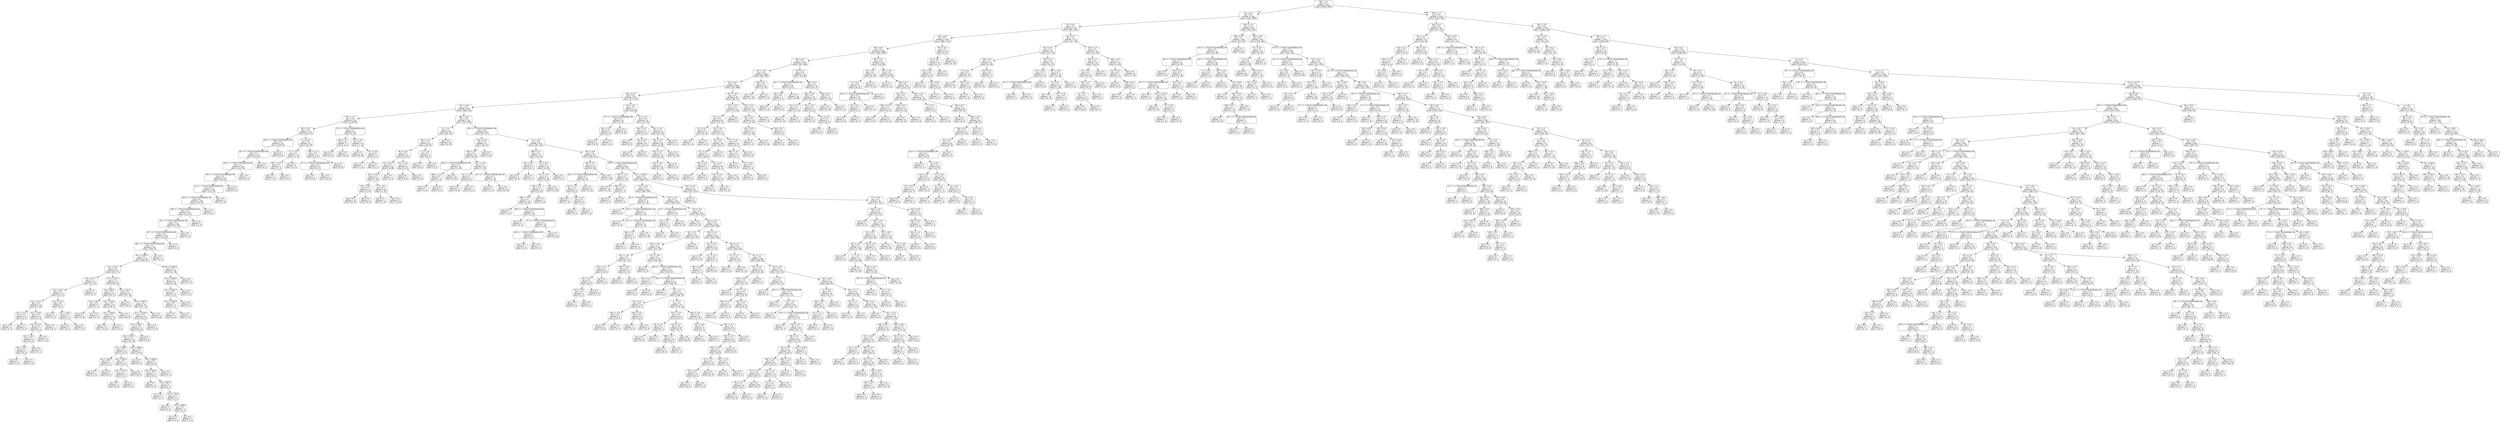 digraph Tree {
node [shape=box, style="rounded", color="black", fontname=helvetica] ;
edge [fontname=helvetica] ;
0 [label="382 <= 1.4\ngini = 0.5\nsamples = 3411\nvalue = [2658, 2655]"] ;
1 [label="112 <= 0.4\ngini = 0.5\nsamples = 1941\nvalue = [1231, 1805]"] ;
0 -> 1 [labeldistance=2.5, labelangle=45, headlabel="True"] ;
2 [label="81 <= 0.5\ngini = 0.5\nsamples = 1442\nvalue = [997, 1251]"] ;
1 -> 2 ;
3 [label="342 <= 0.6\ngini = 0.5\nsamples = 1318\nvalue = [956, 1113]"] ;
2 -> 3 ;
4 [label="103 <= 0.0\ngini = 0.5\nsamples = 1285\nvalue = [950, 1066]"] ;
3 -> 4 ;
5 [label="235 <= 0.1\ngini = 0.5\nsamples = 1159\nvalue = [827, 982]"] ;
4 -> 5 ;
6 [label="85 <= -0.0\ngini = 0.5\nsamples = 1085\nvalue = [801, 894]"] ;
5 -> 6 ;
7 [label="142 <= -0.3\ngini = 0.5\nsamples = 1063\nvalue = [797, 869]"] ;
6 -> 7 ;
8 [label="283 <= -0.4\ngini = 0.5\nsamples = 974\nvalue = [711, 822]"] ;
7 -> 8 ;
9 [label="137 <= -6.3\ngini = 0.5\nsamples = 903\nvalue = [686, 736]"] ;
8 -> 9 ;
10 [label="330 <= -1.2\ngini = 0.5\nsamples = 163\nvalue = [149, 98]"] ;
9 -> 10 ;
11 [label="86 <= -5.6\ngini = 0.4\nsamples = 142\nvalue = [144, 73]"] ;
10 -> 11 ;
12 [label="300 <= -1.7014117331926443e+38\ngini = 0.4\nsamples = 121\nvalue = [129, 55]"] ;
11 -> 12 ;
13 [label="321 <= -1.7014117331926443e+38\ngini = 0.4\nsamples = 115\nvalue = [119, 55]"] ;
12 -> 13 ;
14 [label="198 <= -1.7014117331926443e+38\ngini = 0.4\nsamples = 114\nvalue = [119, 54]"] ;
13 -> 14 ;
15 [label="379 <= -1.7014117331926443e+38\ngini = 0.4\nsamples = 113\nvalue = [119, 53]"] ;
14 -> 15 ;
16 [label="21 <= -1.7014117331926443e+38\ngini = 0.4\nsamples = 109\nvalue = [113, 53]"] ;
15 -> 16 ;
17 [label="395 <= -1.7014117331926443e+38\ngini = 0.4\nsamples = 108\nvalue = [112, 53]"] ;
16 -> 17 ;
18 [label="299 <= -1.7014117331926443e+38\ngini = 0.4\nsamples = 107\nvalue = [112, 52]"] ;
17 -> 18 ;
19 [label="39 <= -1.7014117331926443e+38\ngini = 0.4\nsamples = 106\nvalue = [111, 52]"] ;
18 -> 19 ;
20 [label="357 <= -1.7014117331926443e+38\ngini = 0.4\nsamples = 105\nvalue = [110, 52]"] ;
19 -> 20 ;
21 [label="382 <= -1.7014117331926443e+38\ngini = 0.4\nsamples = 104\nvalue = [108, 52]"] ;
20 -> 21 ;
22 [label="rain <= 1302.0\ngini = 0.4\nsamples = 103\nvalue = [106, 52]"] ;
21 -> 22 ;
23 [label="rain <= 31.5\ngini = 0.4\nsamples = 87\nvalue = [102, 33]"] ;
22 -> 23 ;
24 [label="rain <= 27.5\ngini = 0.5\nsamples = 20\nvalue = [12, 15]"] ;
23 -> 24 ;
25 [label="rain <= 20.5\ngini = 0.5\nsamples = 18\nvalue = [12, 11]"] ;
24 -> 25 ;
26 [label="rain <= 12.5\ngini = 0.5\nsamples = 13\nvalue = [7, 10]"] ;
25 -> 26 ;
27 [label="rain <= 11.5\ngini = 0.4\nsamples = 5\nvalue = [2, 5]"] ;
26 -> 27 ;
28 [label="gini = 0.4\nsamples = 3\nvalue = [1, 3]"] ;
27 -> 28 ;
29 [label="gini = 0.4\nsamples = 2\nvalue = [1, 2]"] ;
27 -> 29 ;
30 [label="rain <= 19.5\ngini = 0.5\nsamples = 8\nvalue = [5, 5]"] ;
26 -> 30 ;
31 [label="rain <= 17.0\ngini = 0.5\nsamples = 7\nvalue = [5, 4]"] ;
30 -> 31 ;
32 [label="rain <= 14.5\ngini = 0.5\nsamples = 6\nvalue = [4, 4]"] ;
31 -> 32 ;
33 [label="rain <= 13.5\ngini = 0.5\nsamples = 5\nvalue = [4, 3]"] ;
32 -> 33 ;
34 [label="gini = 0.5\nsamples = 4\nvalue = [3, 3]"] ;
33 -> 34 ;
35 [label="gini = 0.0\nsamples = 1\nvalue = [1, 0]"] ;
33 -> 35 ;
36 [label="gini = 0.0\nsamples = 1\nvalue = [0, 1]"] ;
32 -> 36 ;
37 [label="gini = 0.0\nsamples = 1\nvalue = [1, 0]"] ;
31 -> 37 ;
38 [label="gini = 0.0\nsamples = 1\nvalue = [0, 1]"] ;
30 -> 38 ;
39 [label="rain <= 25.5\ngini = 0.3\nsamples = 5\nvalue = [5, 1]"] ;
25 -> 39 ;
40 [label="gini = 0.0\nsamples = 3\nvalue = [4, 0]"] ;
39 -> 40 ;
41 [label="rain <= 26.5\ngini = 0.5\nsamples = 2\nvalue = [1, 1]"] ;
39 -> 41 ;
42 [label="gini = 0.0\nsamples = 1\nvalue = [0, 1]"] ;
41 -> 42 ;
43 [label="gini = 0.0\nsamples = 1\nvalue = [1, 0]"] ;
41 -> 43 ;
44 [label="gini = 0.0\nsamples = 2\nvalue = [0, 4]"] ;
24 -> 44 ;
45 [label="rain <= 373.5\ngini = 0.3\nsamples = 67\nvalue = [90, 18]"] ;
23 -> 45 ;
46 [label="rain <= 68.0\ngini = 0.1\nsamples = 34\nvalue = [53, 2]"] ;
45 -> 46 ;
47 [label="rain <= 50.5\ngini = 0.2\nsamples = 5\nvalue = [7, 1]"] ;
46 -> 47 ;
48 [label="gini = 0.0\nsamples = 3\nvalue = [6, 0]"] ;
47 -> 48 ;
49 [label="gini = 0.5\nsamples = 2\nvalue = [1, 1]"] ;
47 -> 49 ;
50 [label="rain <= 212.0\ngini = 0.0\nsamples = 29\nvalue = [46, 1]"] ;
46 -> 50 ;
51 [label="rain <= 200.0\ngini = 0.1\nsamples = 13\nvalue = [21, 1]"] ;
50 -> 51 ;
52 [label="gini = 0.0\nsamples = 12\nvalue = [21, 0]"] ;
51 -> 52 ;
53 [label="gini = 0.0\nsamples = 1\nvalue = [0, 1]"] ;
51 -> 53 ;
54 [label="gini = 0.0\nsamples = 16\nvalue = [25, 0]"] ;
50 -> 54 ;
55 [label="rain <= 411.5\ngini = 0.4\nsamples = 33\nvalue = [37, 16]"] ;
45 -> 55 ;
56 [label="gini = 0.0\nsamples = 3\nvalue = [0, 3]"] ;
55 -> 56 ;
57 [label="rain <= 1091.0\ngini = 0.4\nsamples = 30\nvalue = [37, 13]"] ;
55 -> 57 ;
58 [label="rain <= 1079.5\ngini = 0.4\nsamples = 25\nvalue = [29, 13]"] ;
57 -> 58 ;
59 [label="rain <= 928.5\ngini = 0.4\nsamples = 24\nvalue = [29, 10]"] ;
58 -> 59 ;
60 [label="rain <= 574.0\ngini = 0.4\nsamples = 20\nvalue = [21, 10]"] ;
59 -> 60 ;
61 [label="rain <= 428.5\ngini = 0.2\nsamples = 13\nvalue = [15, 2]"] ;
60 -> 61 ;
62 [label="rain <= 423.5\ngini = 0.5\nsamples = 2\nvalue = [1, 1]"] ;
61 -> 62 ;
63 [label="gini = 0.0\nsamples = 1\nvalue = [1, 0]"] ;
62 -> 63 ;
64 [label="gini = 0.0\nsamples = 1\nvalue = [0, 1]"] ;
62 -> 64 ;
65 [label="rain <= 481.5\ngini = 0.1\nsamples = 11\nvalue = [14, 1]"] ;
61 -> 65 ;
66 [label="rain <= 477.0\ngini = 0.2\nsamples = 5\nvalue = [6, 1]"] ;
65 -> 66 ;
67 [label="gini = 0.0\nsamples = 4\nvalue = [6, 0]"] ;
66 -> 67 ;
68 [label="gini = 0.0\nsamples = 1\nvalue = [0, 1]"] ;
66 -> 68 ;
69 [label="gini = 0.0\nsamples = 6\nvalue = [8, 0]"] ;
65 -> 69 ;
70 [label="rain <= 586.0\ngini = 0.5\nsamples = 7\nvalue = [6, 8]"] ;
60 -> 70 ;
71 [label="gini = 0.0\nsamples = 1\nvalue = [0, 3]"] ;
70 -> 71 ;
72 [label="rain <= 869.0\ngini = 0.5\nsamples = 6\nvalue = [6, 5]"] ;
70 -> 72 ;
73 [label="rain <= 630.5\ngini = 0.4\nsamples = 5\nvalue = [6, 2]"] ;
72 -> 73 ;
74 [label="gini = 0.0\nsamples = 1\nvalue = [2, 0]"] ;
73 -> 74 ;
75 [label="rain <= 687.0\ngini = 0.4\nsamples = 4\nvalue = [4, 2]"] ;
73 -> 75 ;
76 [label="gini = 0.0\nsamples = 1\nvalue = [0, 1]"] ;
75 -> 76 ;
77 [label="rain <= 726.5\ngini = 0.3\nsamples = 3\nvalue = [4, 1]"] ;
75 -> 77 ;
78 [label="gini = 0.0\nsamples = 1\nvalue = [2, 0]"] ;
77 -> 78 ;
79 [label="rain <= 800.0\ngini = 0.4\nsamples = 2\nvalue = [2, 1]"] ;
77 -> 79 ;
80 [label="gini = 0.0\nsamples = 1\nvalue = [0, 1]"] ;
79 -> 80 ;
81 [label="gini = 0.0\nsamples = 1\nvalue = [2, 0]"] ;
79 -> 81 ;
82 [label="gini = 0.0\nsamples = 1\nvalue = [0, 3]"] ;
72 -> 82 ;
83 [label="gini = 0.0\nsamples = 4\nvalue = [8, 0]"] ;
59 -> 83 ;
84 [label="gini = 0.0\nsamples = 1\nvalue = [0, 3]"] ;
58 -> 84 ;
85 [label="gini = 0.0\nsamples = 5\nvalue = [8, 0]"] ;
57 -> 85 ;
86 [label="rain <= 3494.0\ngini = 0.3\nsamples = 16\nvalue = [4, 19]"] ;
22 -> 86 ;
87 [label="rain <= 3109.5\ngini = 0.4\nsamples = 8\nvalue = [4, 8]"] ;
86 -> 87 ;
88 [label="rain <= 2061.5\ngini = 0.2\nsamples = 7\nvalue = [1, 8]"] ;
87 -> 88 ;
89 [label="rain <= 1794.5\ngini = 0.4\nsamples = 4\nvalue = [1, 3]"] ;
88 -> 89 ;
90 [label="gini = 0.0\nsamples = 3\nvalue = [0, 3]"] ;
89 -> 90 ;
91 [label="gini = 0.0\nsamples = 1\nvalue = [1, 0]"] ;
89 -> 91 ;
92 [label="gini = 0.0\nsamples = 3\nvalue = [0, 5]"] ;
88 -> 92 ;
93 [label="gini = 0.0\nsamples = 1\nvalue = [3, 0]"] ;
87 -> 93 ;
94 [label="gini = 0.0\nsamples = 8\nvalue = [0, 11]"] ;
86 -> 94 ;
95 [label="gini = 0.0\nsamples = 1\nvalue = [2, 0]"] ;
21 -> 95 ;
96 [label="gini = 0.0\nsamples = 1\nvalue = [2, 0]"] ;
20 -> 96 ;
97 [label="gini = 0.0\nsamples = 1\nvalue = [1, 0]"] ;
19 -> 97 ;
98 [label="gini = 0.0\nsamples = 1\nvalue = [1, 0]"] ;
18 -> 98 ;
99 [label="gini = 0.0\nsamples = 1\nvalue = [0, 1]"] ;
17 -> 99 ;
100 [label="gini = 0.0\nsamples = 1\nvalue = [1, 0]"] ;
16 -> 100 ;
101 [label="gini = 0.0\nsamples = 4\nvalue = [6, 0]"] ;
15 -> 101 ;
102 [label="gini = 0.0\nsamples = 1\nvalue = [0, 1]"] ;
14 -> 102 ;
103 [label="gini = 0.0\nsamples = 1\nvalue = [0, 1]"] ;
13 -> 103 ;
104 [label="gini = 0.0\nsamples = 6\nvalue = [10, 0]"] ;
12 -> 104 ;
105 [label="71 <= -3.6\ngini = 0.5\nsamples = 21\nvalue = [15, 18]"] ;
11 -> 105 ;
106 [label="27 <= -5.0\ngini = 0.1\nsamples = 10\nvalue = [1, 13]"] ;
105 -> 106 ;
107 [label="300 <= -3.0\ngini = 0.4\nsamples = 2\nvalue = [1, 2]"] ;
106 -> 107 ;
108 [label="gini = 0.0\nsamples = 1\nvalue = [1, 0]"] ;
107 -> 108 ;
109 [label="gini = 0.0\nsamples = 1\nvalue = [0, 2]"] ;
107 -> 109 ;
110 [label="gini = 0.0\nsamples = 8\nvalue = [0, 11]"] ;
106 -> 110 ;
111 [label="168 <= -1.2\ngini = 0.4\nsamples = 11\nvalue = [14, 5]"] ;
105 -> 111 ;
112 [label="29 <= -1.7014117331926443e+38\ngini = 0.2\nsamples = 10\nvalue = [14, 2]"] ;
111 -> 112 ;
113 [label="gini = 0.0\nsamples = 1\nvalue = [0, 2]"] ;
112 -> 113 ;
114 [label="gini = 0.0\nsamples = 9\nvalue = [14, 0]"] ;
112 -> 114 ;
115 [label="gini = 0.0\nsamples = 1\nvalue = [0, 3]"] ;
111 -> 115 ;
116 [label="51 <= -1.7014117331926443e+38\ngini = 0.3\nsamples = 21\nvalue = [5, 25]"] ;
10 -> 116 ;
117 [label="209 <= -1.1\ngini = 0.4\nsamples = 5\nvalue = [4, 2]"] ;
116 -> 117 ;
118 [label="gini = 0.0\nsamples = 2\nvalue = [0, 2]"] ;
117 -> 118 ;
119 [label="gini = 0.0\nsamples = 3\nvalue = [4, 0]"] ;
117 -> 119 ;
120 [label="301 <= -0.5\ngini = 0.1\nsamples = 16\nvalue = [1, 23]"] ;
116 -> 120 ;
121 [label="gini = 0.0\nsamples = 14\nvalue = [0, 22]"] ;
120 -> 121 ;
122 [label="91 <= -0.6\ngini = 0.5\nsamples = 2\nvalue = [1, 1]"] ;
120 -> 122 ;
123 [label="gini = 0.0\nsamples = 1\nvalue = [1, 0]"] ;
122 -> 123 ;
124 [label="gini = 0.0\nsamples = 1\nvalue = [0, 1]"] ;
122 -> 124 ;
125 [label="356 <= -4.9\ngini = 0.5\nsamples = 740\nvalue = [537, 638]"] ;
9 -> 125 ;
126 [label="12 <= -4.7\ngini = 0.2\nsamples = 89\nvalue = [20, 125]"] ;
125 -> 126 ;
127 [label="362 <= -3.5\ngini = 0.4\nsamples = 51\nvalue = [20, 63]"] ;
126 -> 127 ;
128 [label="88 <= -4.9\ngini = 0.3\nsamples = 47\nvalue = [12, 62]"] ;
127 -> 128 ;
129 [label="117 <= 22.4\ngini = 0.2\nsamples = 42\nvalue = [8, 58]"] ;
128 -> 129 ;
130 [label="263 <= -5.6\ngini = 0.2\nsamples = 41\nvalue = [7, 58]"] ;
129 -> 130 ;
131 [label="232 <= -5.8\ngini = 0.4\nsamples = 13\nvalue = [6, 15]"] ;
130 -> 131 ;
132 [label="gini = 0.0\nsamples = 10\nvalue = [0, 15]"] ;
131 -> 132 ;
133 [label="gini = 0.0\nsamples = 3\nvalue = [6, 0]"] ;
131 -> 133 ;
134 [label="0 <= -5.9\ngini = 0.0\nsamples = 28\nvalue = [1, 43]"] ;
130 -> 134 ;
135 [label="gini = 0.0\nsamples = 1\nvalue = [1, 0]"] ;
134 -> 135 ;
136 [label="gini = 0.0\nsamples = 27\nvalue = [0, 43]"] ;
134 -> 136 ;
137 [label="gini = 0.0\nsamples = 1\nvalue = [1, 0]"] ;
129 -> 137 ;
138 [label="141 <= -5.0\ngini = 0.5\nsamples = 5\nvalue = [4, 4]"] ;
128 -> 138 ;
139 [label="gini = 0.0\nsamples = 2\nvalue = [4, 0]"] ;
138 -> 139 ;
140 [label="gini = 0.0\nsamples = 3\nvalue = [0, 4]"] ;
138 -> 140 ;
141 [label="1 <= -1.9\ngini = 0.2\nsamples = 4\nvalue = [8, 1]"] ;
127 -> 141 ;
142 [label="gini = 0.0\nsamples = 3\nvalue = [8, 0]"] ;
141 -> 142 ;
143 [label="gini = 0.0\nsamples = 1\nvalue = [0, 1]"] ;
141 -> 143 ;
144 [label="gini = 0.0\nsamples = 38\nvalue = [0, 62]"] ;
126 -> 144 ;
145 [label="128 <= -1.7014117331926443e+38\ngini = 0.5\nsamples = 651\nvalue = [517, 513]"] ;
125 -> 145 ;
146 [label="231 <= -0.4\ngini = 0.3\nsamples = 37\nvalue = [10, 52]"] ;
145 -> 146 ;
147 [label="149 <= -3.9\ngini = 0.2\nsamples = 35\nvalue = [8, 52]"] ;
146 -> 147 ;
148 [label="180 <= -1.7014117331926443e+38\ngini = 0.1\nsamples = 21\nvalue = [1, 34]"] ;
147 -> 148 ;
149 [label="366 <= -1.6\ngini = 0.4\nsamples = 3\nvalue = [1, 2]"] ;
148 -> 149 ;
150 [label="gini = 0.0\nsamples = 1\nvalue = [1, 0]"] ;
149 -> 150 ;
151 [label="gini = 0.0\nsamples = 2\nvalue = [0, 2]"] ;
149 -> 151 ;
152 [label="gini = 0.0\nsamples = 18\nvalue = [0, 32]"] ;
148 -> 152 ;
153 [label="124 <= -3.8\ngini = 0.4\nsamples = 14\nvalue = [7, 18]"] ;
147 -> 153 ;
154 [label="131 <= -3.1\ngini = 0.4\nsamples = 4\nvalue = [6, 2]"] ;
153 -> 154 ;
155 [label="gini = 0.0\nsamples = 3\nvalue = [6, 0]"] ;
154 -> 155 ;
156 [label="gini = 0.0\nsamples = 1\nvalue = [0, 2]"] ;
154 -> 156 ;
157 [label="241 <= -1.7014117331926443e+38\ngini = 0.1\nsamples = 10\nvalue = [1, 16]"] ;
153 -> 157 ;
158 [label="gini = 0.0\nsamples = 1\nvalue = [1, 0]"] ;
157 -> 158 ;
159 [label="gini = 0.0\nsamples = 9\nvalue = [0, 16]"] ;
157 -> 159 ;
160 [label="gini = 0.0\nsamples = 2\nvalue = [2, 0]"] ;
146 -> 160 ;
161 [label="67 <= -5.0\ngini = 0.5\nsamples = 614\nvalue = [507, 461]"] ;
145 -> 161 ;
162 [label="188 <= -5.7\ngini = 0.3\nsamples = 37\nvalue = [12, 44]"] ;
161 -> 162 ;
163 [label="86 <= -4.4\ngini = 0.2\nsamples = 4\nvalue = [6, 1]"] ;
162 -> 163 ;
164 [label="gini = 0.0\nsamples = 3\nvalue = [6, 0]"] ;
163 -> 164 ;
165 [label="gini = 0.0\nsamples = 1\nvalue = [0, 1]"] ;
163 -> 165 ;
166 [label="32 <= -0.8\ngini = 0.2\nsamples = 33\nvalue = [6, 43]"] ;
162 -> 166 ;
167 [label="272 <= -1.8\ngini = 0.2\nsamples = 32\nvalue = [5, 43]"] ;
166 -> 167 ;
168 [label="99 <= -2.3\ngini = 0.4\nsamples = 17\nvalue = [5, 15]"] ;
167 -> 168 ;
169 [label="298 <= -5.0\ngini = 0.3\nsamples = 16\nvalue = [3, 15]"] ;
168 -> 169 ;
170 [label="gini = 0.0\nsamples = 1\nvalue = [1, 0]"] ;
169 -> 170 ;
171 [label="386 <= -1.7014117331926443e+38\ngini = 0.2\nsamples = 15\nvalue = [2, 15]"] ;
169 -> 171 ;
172 [label="gini = 0.0\nsamples = 1\nvalue = [1, 0]"] ;
171 -> 172 ;
173 [label="71 <= -1.7014117331926443e+38\ngini = 0.1\nsamples = 14\nvalue = [1, 15]"] ;
171 -> 173 ;
174 [label="109 <= -1.7014117331926443e+38\ngini = 0.5\nsamples = 2\nvalue = [1, 1]"] ;
173 -> 174 ;
175 [label="gini = 0.0\nsamples = 1\nvalue = [0, 1]"] ;
174 -> 175 ;
176 [label="gini = 0.0\nsamples = 1\nvalue = [1, 0]"] ;
174 -> 176 ;
177 [label="gini = 0.0\nsamples = 12\nvalue = [0, 14]"] ;
173 -> 177 ;
178 [label="gini = 0.0\nsamples = 1\nvalue = [2, 0]"] ;
168 -> 178 ;
179 [label="gini = 0.0\nsamples = 15\nvalue = [0, 28]"] ;
167 -> 179 ;
180 [label="gini = 0.0\nsamples = 1\nvalue = [1, 0]"] ;
166 -> 180 ;
181 [label="343 <= -5.8\ngini = 0.5\nsamples = 577\nvalue = [495, 417]"] ;
161 -> 181 ;
182 [label="160 <= -4.1\ngini = 0.3\nsamples = 34\nvalue = [8, 46]"] ;
181 -> 182 ;
183 [label="201 <= -1.7014117331926443e+38\ngini = 0.5\nsamples = 11\nvalue = [8, 12]"] ;
182 -> 183 ;
184 [label="143 <= -2.1\ngini = 0.3\nsamples = 6\nvalue = [8, 2]"] ;
183 -> 184 ;
185 [label="gini = 0.0\nsamples = 4\nvalue = [7, 0]"] ;
184 -> 185 ;
186 [label="230 <= -1.3\ngini = 0.4\nsamples = 2\nvalue = [1, 2]"] ;
184 -> 186 ;
187 [label="gini = 0.0\nsamples = 1\nvalue = [0, 2]"] ;
186 -> 187 ;
188 [label="gini = 0.0\nsamples = 1\nvalue = [1, 0]"] ;
186 -> 188 ;
189 [label="gini = 0.0\nsamples = 5\nvalue = [0, 10]"] ;
183 -> 189 ;
190 [label="gini = 0.0\nsamples = 23\nvalue = [0, 34]"] ;
182 -> 190 ;
191 [label="130 <= -1.7014117331926443e+38\ngini = 0.5\nsamples = 543\nvalue = [487, 371]"] ;
181 -> 191 ;
192 [label="309 <= -1.4\ngini = 0.1\nsamples = 12\nvalue = [1, 14]"] ;
191 -> 192 ;
193 [label="gini = 0.0\nsamples = 10\nvalue = [0, 13]"] ;
192 -> 193 ;
194 [label="265 <= -1.0\ngini = 0.5\nsamples = 2\nvalue = [1, 1]"] ;
192 -> 194 ;
195 [label="gini = 0.0\nsamples = 1\nvalue = [1, 0]"] ;
194 -> 195 ;
196 [label="gini = 0.0\nsamples = 1\nvalue = [0, 1]"] ;
194 -> 196 ;
197 [label="rain <= 1425.5\ngini = 0.5\nsamples = 531\nvalue = [486, 357]"] ;
191 -> 197 ;
198 [label="270 <= -5.6\ngini = 0.4\nsamples = 438\nvalue = [460, 234]"] ;
197 -> 198 ;
199 [label="69 <= -1.7014117331926443e+38\ngini = 0.3\nsamples = 14\nvalue = [4, 16]"] ;
198 -> 199 ;
200 [label="gini = 0.0\nsamples = 1\nvalue = [2, 0]"] ;
199 -> 200 ;
201 [label="154 <= -1.7014117331926443e+38\ngini = 0.2\nsamples = 13\nvalue = [2, 16]"] ;
199 -> 201 ;
202 [label="gini = 0.0\nsamples = 1\nvalue = [1, 0]"] ;
201 -> 202 ;
203 [label="274 <= -1.7014117331926443e+38\ngini = 0.1\nsamples = 12\nvalue = [1, 16]"] ;
201 -> 203 ;
204 [label="188 <= -1.5\ngini = 0.5\nsamples = 2\nvalue = [1, 1]"] ;
203 -> 204 ;
205 [label="gini = 0.0\nsamples = 1\nvalue = [0, 1]"] ;
204 -> 205 ;
206 [label="gini = 0.0\nsamples = 1\nvalue = [1, 0]"] ;
204 -> 206 ;
207 [label="gini = 0.0\nsamples = 10\nvalue = [0, 15]"] ;
203 -> 207 ;
208 [label="257 <= -4.9\ngini = 0.4\nsamples = 424\nvalue = [456, 218]"] ;
198 -> 208 ;
209 [label="8 <= -1.7014117331926443e+38\ngini = 0.2\nsamples = 11\nvalue = [2, 17]"] ;
208 -> 209 ;
210 [label="112 <= -0.7\ngini = 0.4\nsamples = 3\nvalue = [2, 1]"] ;
209 -> 210 ;
211 [label="gini = 0.0\nsamples = 2\nvalue = [2, 0]"] ;
210 -> 211 ;
212 [label="gini = 0.0\nsamples = 1\nvalue = [0, 1]"] ;
210 -> 212 ;
213 [label="gini = 0.0\nsamples = 8\nvalue = [0, 16]"] ;
209 -> 213 ;
214 [label="374 <= -5.3\ngini = 0.4\nsamples = 413\nvalue = [454, 201]"] ;
208 -> 214 ;
215 [label="gini = 0.0\nsamples = 10\nvalue = [0, 13]"] ;
214 -> 215 ;
216 [label="352 <= -1.9\ngini = 0.4\nsamples = 403\nvalue = [454, 188]"] ;
214 -> 216 ;
217 [label="40 <= -1.5\ngini = 0.3\nsamples = 167\nvalue = [211, 54]"] ;
216 -> 217 ;
218 [label="370 <= -4.6\ngini = 0.3\nsamples = 161\nvalue = [211, 46]"] ;
217 -> 218 ;
219 [label="352 <= -4.6\ngini = 0.5\nsamples = 21\nvalue = [21, 14]"] ;
218 -> 219 ;
220 [label="230 <= -4.7\ngini = 0.2\nsamples = 13\nvalue = [18, 3]"] ;
219 -> 220 ;
221 [label="82 <= -5.1\ngini = 0.1\nsamples = 11\nvalue = [18, 1]"] ;
220 -> 221 ;
222 [label="353 <= -4.9\ngini = 0.5\nsamples = 2\nvalue = [1, 1]"] ;
221 -> 222 ;
223 [label="gini = 0.0\nsamples = 1\nvalue = [1, 0]"] ;
222 -> 223 ;
224 [label="gini = 0.0\nsamples = 1\nvalue = [0, 1]"] ;
222 -> 224 ;
225 [label="gini = 0.0\nsamples = 9\nvalue = [17, 0]"] ;
221 -> 225 ;
226 [label="gini = 0.0\nsamples = 2\nvalue = [0, 2]"] ;
220 -> 226 ;
227 [label="390 <= -4.6\ngini = 0.3\nsamples = 8\nvalue = [3, 11]"] ;
219 -> 227 ;
228 [label="gini = 0.0\nsamples = 6\nvalue = [0, 11]"] ;
227 -> 228 ;
229 [label="gini = 0.0\nsamples = 2\nvalue = [3, 0]"] ;
227 -> 229 ;
230 [label="247 <= -4.8\ngini = 0.2\nsamples = 140\nvalue = [190, 32]"] ;
218 -> 230 ;
231 [label="gini = 0.0\nsamples = 3\nvalue = [0, 4]"] ;
230 -> 231 ;
232 [label="198 <= -1.7014117331926443e+38\ngini = 0.2\nsamples = 137\nvalue = [190, 28]"] ;
230 -> 232 ;
233 [label="291 <= -2.7\ngini = 0.5\nsamples = 3\nvalue = [2, 3]"] ;
232 -> 233 ;
234 [label="gini = 0.0\nsamples = 2\nvalue = [0, 3]"] ;
233 -> 234 ;
235 [label="gini = 0.0\nsamples = 1\nvalue = [2, 0]"] ;
233 -> 235 ;
236 [label="226 <= -1.7014117331926443e+38\ngini = 0.2\nsamples = 134\nvalue = [188, 25]"] ;
232 -> 236 ;
237 [label="gini = 0.0\nsamples = 2\nvalue = [0, 2]"] ;
236 -> 237 ;
238 [label="74 <= -4.3\ngini = 0.2\nsamples = 132\nvalue = [188, 23]"] ;
236 -> 238 ;
239 [label="93 <= -4.4\ngini = 0.5\nsamples = 15\nvalue = [12, 7]"] ;
238 -> 239 ;
240 [label="185 <= -3.9\ngini = 0.2\nsamples = 9\nvalue = [10, 1]"] ;
239 -> 240 ;
241 [label="gini = 0.0\nsamples = 8\nvalue = [10, 0]"] ;
240 -> 241 ;
242 [label="gini = 0.0\nsamples = 1\nvalue = [0, 1]"] ;
240 -> 242 ;
243 [label="200 <= -4.5\ngini = 0.4\nsamples = 6\nvalue = [2, 6]"] ;
239 -> 243 ;
244 [label="gini = 0.0\nsamples = 2\nvalue = [2, 0]"] ;
243 -> 244 ;
245 [label="gini = 0.0\nsamples = 4\nvalue = [0, 6]"] ;
243 -> 245 ;
246 [label="0 <= -3.1\ngini = 0.2\nsamples = 117\nvalue = [176, 16]"] ;
238 -> 246 ;
247 [label="215 <= -4.5\ngini = 0.0\nsamples = 62\nvalue = [102, 2]"] ;
246 -> 247 ;
248 [label="60 <= -3.7\ngini = 0.3\nsamples = 4\nvalue = [5, 1]"] ;
247 -> 248 ;
249 [label="gini = 0.0\nsamples = 3\nvalue = [5, 0]"] ;
248 -> 249 ;
250 [label="gini = 0.0\nsamples = 1\nvalue = [0, 1]"] ;
248 -> 250 ;
251 [label="126 <= -4.1\ngini = 0.0\nsamples = 58\nvalue = [97, 1]"] ;
247 -> 251 ;
252 [label="188 <= -4.1\ngini = 0.1\nsamples = 18\nvalue = [29, 1]"] ;
251 -> 252 ;
253 [label="gini = 0.0\nsamples = 17\nvalue = [29, 0]"] ;
252 -> 253 ;
254 [label="gini = 0.0\nsamples = 1\nvalue = [0, 1]"] ;
252 -> 254 ;
255 [label="gini = 0.0\nsamples = 40\nvalue = [68, 0]"] ;
251 -> 255 ;
256 [label="385 <= -3.8\ngini = 0.3\nsamples = 55\nvalue = [74, 14]"] ;
246 -> 256 ;
257 [label="104 <= -3.8\ngini = 0.3\nsamples = 5\nvalue = [2, 7]"] ;
256 -> 257 ;
258 [label="gini = 0.0\nsamples = 1\nvalue = [2, 0]"] ;
257 -> 258 ;
259 [label="gini = 0.0\nsamples = 4\nvalue = [0, 7]"] ;
257 -> 259 ;
260 [label="245 <= -0.7\ngini = 0.2\nsamples = 50\nvalue = [72, 7]"] ;
256 -> 260 ;
261 [label="302 <= -2.3\ngini = 0.1\nsamples = 49\nvalue = [72, 6]"] ;
260 -> 261 ;
262 [label="180 <= -2.2\ngini = 0.2\nsamples = 28\nvalue = [35, 6]"] ;
261 -> 262 ;
263 [label="43 <= -2.9\ngini = 0.1\nsamples = 24\nvalue = [34, 2]"] ;
262 -> 263 ;
264 [label="201 <= -2.9\ngini = 0.3\nsamples = 10\nvalue = [10, 2]"] ;
263 -> 264 ;
265 [label="gini = 0.0\nsamples = 8\nvalue = [10, 0]"] ;
264 -> 265 ;
266 [label="gini = 0.0\nsamples = 2\nvalue = [0, 2]"] ;
264 -> 266 ;
267 [label="gini = 0.0\nsamples = 14\nvalue = [24, 0]"] ;
263 -> 267 ;
268 [label="262 <= -2.0\ngini = 0.3\nsamples = 4\nvalue = [1, 4]"] ;
262 -> 268 ;
269 [label="gini = 0.0\nsamples = 3\nvalue = [0, 4]"] ;
268 -> 269 ;
270 [label="gini = 0.0\nsamples = 1\nvalue = [1, 0]"] ;
268 -> 270 ;
271 [label="gini = 0.0\nsamples = 21\nvalue = [37, 0]"] ;
261 -> 271 ;
272 [label="gini = 0.0\nsamples = 1\nvalue = [0, 1]"] ;
260 -> 272 ;
273 [label="gini = 0.0\nsamples = 6\nvalue = [0, 8]"] ;
217 -> 273 ;
274 [label="340 <= -1.9\ngini = 0.5\nsamples = 236\nvalue = [243, 134]"] ;
216 -> 274 ;
275 [label="107 <= -1.9\ngini = 0.2\nsamples = 19\nvalue = [3, 32]"] ;
274 -> 275 ;
276 [label="gini = 0.0\nsamples = 12\nvalue = [0, 25]"] ;
275 -> 276 ;
277 [label="75 <= -1.5\ngini = 0.4\nsamples = 7\nvalue = [3, 7]"] ;
275 -> 277 ;
278 [label="364 <= -2.0\ngini = 0.4\nsamples = 4\nvalue = [3, 1]"] ;
277 -> 278 ;
279 [label="gini = 0.0\nsamples = 1\nvalue = [0, 1]"] ;
278 -> 279 ;
280 [label="gini = 0.0\nsamples = 3\nvalue = [3, 0]"] ;
278 -> 280 ;
281 [label="gini = 0.0\nsamples = 3\nvalue = [0, 6]"] ;
277 -> 281 ;
282 [label="323 <= -2.1\ngini = 0.4\nsamples = 217\nvalue = [240, 102]"] ;
274 -> 282 ;
283 [label="47 <= -1.7\ngini = 0.2\nsamples = 8\nvalue = [2, 14]"] ;
282 -> 283 ;
284 [label="gini = 0.0\nsamples = 1\nvalue = [2, 0]"] ;
283 -> 284 ;
285 [label="gini = 0.0\nsamples = 7\nvalue = [0, 14]"] ;
283 -> 285 ;
286 [label="197 <= -1.7\ngini = 0.4\nsamples = 209\nvalue = [238, 88]"] ;
282 -> 286 ;
287 [label="311 <= -1.4\ngini = 0.5\nsamples = 30\nvalue = [25, 26]"] ;
286 -> 287 ;
288 [label="163 <= -2.0\ngini = 0.5\nsamples = 23\nvalue = [25, 14]"] ;
287 -> 288 ;
289 [label="gini = 0.0\nsamples = 2\nvalue = [0, 5]"] ;
288 -> 289 ;
290 [label="227 <= -1.8\ngini = 0.4\nsamples = 21\nvalue = [25, 9]"] ;
288 -> 290 ;
291 [label="294 <= -1.9\ngini = 0.4\nsamples = 5\nvalue = [2, 5]"] ;
290 -> 291 ;
292 [label="gini = 0.0\nsamples = 2\nvalue = [2, 0]"] ;
291 -> 292 ;
293 [label="gini = 0.0\nsamples = 3\nvalue = [0, 5]"] ;
291 -> 293 ;
294 [label="319 <= -1.4\ngini = 0.3\nsamples = 16\nvalue = [23, 4]"] ;
290 -> 294 ;
295 [label="gini = 0.0\nsamples = 14\nvalue = [23, 0]"] ;
294 -> 295 ;
296 [label="gini = 0.0\nsamples = 2\nvalue = [0, 4]"] ;
294 -> 296 ;
297 [label="gini = 0.0\nsamples = 7\nvalue = [0, 12]"] ;
287 -> 297 ;
298 [label="126 <= -0.9\ngini = 0.3\nsamples = 179\nvalue = [213, 62]"] ;
286 -> 298 ;
299 [label="1 <= -2.7\ngini = 0.2\nsamples = 97\nvalue = [127, 16]"] ;
298 -> 299 ;
300 [label="gini = 0.0\nsamples = 3\nvalue = [0, 3]"] ;
299 -> 300 ;
301 [label="359 <= -1.7014117331926443e+38\ngini = 0.2\nsamples = 94\nvalue = [127, 13]"] ;
299 -> 301 ;
302 [label="gini = 0.0\nsamples = 2\nvalue = [0, 2]"] ;
301 -> 302 ;
303 [label="26 <= -2.0\ngini = 0.1\nsamples = 92\nvalue = [127, 11]"] ;
301 -> 303 ;
304 [label="gini = 0.0\nsamples = 2\nvalue = [0, 3]"] ;
303 -> 304 ;
305 [label="279 <= -1.7014117331926443e+38\ngini = 0.1\nsamples = 90\nvalue = [127, 8]"] ;
303 -> 305 ;
306 [label="gini = 0.0\nsamples = 1\nvalue = [0, 1]"] ;
305 -> 306 ;
307 [label="140 <= -0.2\ngini = 0.1\nsamples = 89\nvalue = [127, 7]"] ;
305 -> 307 ;
308 [label="239 <= -0.1\ngini = 0.1\nsamples = 88\nvalue = [127, 6]"] ;
307 -> 308 ;
309 [label="112 <= -0.3\ngini = 0.1\nsamples = 85\nvalue = [126, 4]"] ;
308 -> 309 ;
310 [label="184 <= -1.0\ngini = 0.0\nsamples = 82\nvalue = [123, 3]"] ;
309 -> 310 ;
311 [label="97 <= -1.4\ngini = 0.0\nsamples = 66\nvalue = [106, 1]"] ;
310 -> 311 ;
312 [label="99 <= -1.3\ngini = 0.1\nsamples = 16\nvalue = [25, 1]"] ;
311 -> 312 ;
313 [label="gini = 0.0\nsamples = 15\nvalue = [25, 0]"] ;
312 -> 313 ;
314 [label="gini = 0.0\nsamples = 1\nvalue = [0, 1]"] ;
312 -> 314 ;
315 [label="gini = 0.0\nsamples = 50\nvalue = [81, 0]"] ;
311 -> 315 ;
316 [label="119 <= -1.1\ngini = 0.2\nsamples = 16\nvalue = [17, 2]"] ;
310 -> 316 ;
317 [label="20 <= -1.1\ngini = 0.4\nsamples = 3\nvalue = [1, 2]"] ;
316 -> 317 ;
318 [label="gini = 0.0\nsamples = 1\nvalue = [1, 0]"] ;
317 -> 318 ;
319 [label="gini = 0.0\nsamples = 2\nvalue = [0, 2]"] ;
317 -> 319 ;
320 [label="gini = 0.0\nsamples = 13\nvalue = [16, 0]"] ;
316 -> 320 ;
321 [label="368 <= -1.0\ngini = 0.4\nsamples = 3\nvalue = [3, 1]"] ;
309 -> 321 ;
322 [label="gini = 0.0\nsamples = 1\nvalue = [0, 1]"] ;
321 -> 322 ;
323 [label="gini = 0.0\nsamples = 2\nvalue = [3, 0]"] ;
321 -> 323 ;
324 [label="rain <= 154.0\ngini = 0.4\nsamples = 3\nvalue = [1, 2]"] ;
308 -> 324 ;
325 [label="gini = 0.0\nsamples = 2\nvalue = [0, 2]"] ;
324 -> 325 ;
326 [label="gini = 0.0\nsamples = 1\nvalue = [1, 0]"] ;
324 -> 326 ;
327 [label="gini = 0.0\nsamples = 1\nvalue = [0, 1]"] ;
307 -> 327 ;
328 [label="114 <= -0.9\ngini = 0.5\nsamples = 82\nvalue = [86, 46]"] ;
298 -> 328 ;
329 [label="11 <= -0.8\ngini = 0.4\nsamples = 16\nvalue = [8, 17]"] ;
328 -> 329 ;
330 [label="236 <= -0.9\ngini = 0.3\nsamples = 7\nvalue = [8, 2]"] ;
329 -> 330 ;
331 [label="41 <= -1.1\ngini = 0.4\nsamples = 3\nvalue = [1, 2]"] ;
330 -> 331 ;
332 [label="gini = 0.0\nsamples = 2\nvalue = [0, 2]"] ;
331 -> 332 ;
333 [label="gini = 0.0\nsamples = 1\nvalue = [1, 0]"] ;
331 -> 333 ;
334 [label="gini = 0.0\nsamples = 4\nvalue = [7, 0]"] ;
330 -> 334 ;
335 [label="gini = 0.0\nsamples = 9\nvalue = [0, 15]"] ;
329 -> 335 ;
336 [label="301 <= -1.1\ngini = 0.4\nsamples = 66\nvalue = [78, 29]"] ;
328 -> 336 ;
337 [label="80 <= -1.2\ngini = 0.2\nsamples = 6\nvalue = [1, 6]"] ;
336 -> 337 ;
338 [label="gini = 0.0\nsamples = 1\nvalue = [1, 0]"] ;
337 -> 338 ;
339 [label="gini = 0.0\nsamples = 5\nvalue = [0, 6]"] ;
337 -> 339 ;
340 [label="382 <= -1.1\ngini = 0.4\nsamples = 60\nvalue = [77, 23]"] ;
336 -> 340 ;
341 [label="gini = 0.0\nsamples = 4\nvalue = [0, 5]"] ;
340 -> 341 ;
342 [label="232 <= -0.5\ngini = 0.3\nsamples = 56\nvalue = [77, 18]"] ;
340 -> 342 ;
343 [label="149 <= -0.2\ngini = 0.2\nsamples = 42\nvalue = [67, 8]"] ;
342 -> 343 ;
344 [label="337 <= -0.8\ngini = 0.2\nsamples = 41\nvalue = [67, 6]"] ;
343 -> 344 ;
345 [label="53 <= -0.8\ngini = 0.4\nsamples = 2\nvalue = [1, 2]"] ;
344 -> 345 ;
346 [label="gini = 0.0\nsamples = 1\nvalue = [0, 2]"] ;
345 -> 346 ;
347 [label="gini = 0.0\nsamples = 1\nvalue = [1, 0]"] ;
345 -> 347 ;
348 [label="359 <= -0.2\ngini = 0.1\nsamples = 39\nvalue = [66, 4]"] ;
344 -> 348 ;
349 [label="234 <= -0.7\ngini = 0.1\nsamples = 38\nvalue = [66, 3]"] ;
348 -> 349 ;
350 [label="gini = 0.0\nsamples = 20\nvalue = [39, 0]"] ;
349 -> 350 ;
351 [label="336 <= -0.6\ngini = 0.2\nsamples = 18\nvalue = [27, 3]"] ;
349 -> 351 ;
352 [label="143 <= -0.6\ngini = 0.5\nsamples = 7\nvalue = [4, 3]"] ;
351 -> 352 ;
353 [label="gini = 0.0\nsamples = 3\nvalue = [0, 3]"] ;
352 -> 353 ;
354 [label="gini = 0.0\nsamples = 4\nvalue = [4, 0]"] ;
352 -> 354 ;
355 [label="gini = 0.0\nsamples = 11\nvalue = [23, 0]"] ;
351 -> 355 ;
356 [label="gini = 0.0\nsamples = 1\nvalue = [0, 1]"] ;
348 -> 356 ;
357 [label="gini = 0.0\nsamples = 1\nvalue = [0, 2]"] ;
343 -> 357 ;
358 [label="363 <= -0.5\ngini = 0.5\nsamples = 14\nvalue = [10, 10]"] ;
342 -> 358 ;
359 [label="165 <= -0.5\ngini = 0.3\nsamples = 8\nvalue = [2, 10]"] ;
358 -> 359 ;
360 [label="280 <= -0.5\ngini = 0.4\nsamples = 3\nvalue = [2, 1]"] ;
359 -> 360 ;
361 [label="gini = 0.0\nsamples = 1\nvalue = [0, 1]"] ;
360 -> 361 ;
362 [label="gini = 0.0\nsamples = 2\nvalue = [2, 0]"] ;
360 -> 362 ;
363 [label="gini = 0.0\nsamples = 5\nvalue = [0, 9]"] ;
359 -> 363 ;
364 [label="gini = 0.0\nsamples = 6\nvalue = [8, 0]"] ;
358 -> 364 ;
365 [label="243 <= -4.8\ngini = 0.3\nsamples = 93\nvalue = [26, 123]"] ;
197 -> 365 ;
366 [label="gini = 0.0\nsamples = 1\nvalue = [3, 0]"] ;
365 -> 366 ;
367 [label="72 <= -0.8\ngini = 0.3\nsamples = 92\nvalue = [23, 123]"] ;
365 -> 367 ;
368 [label="334 <= -4.8\ngini = 0.2\nsamples = 80\nvalue = [14, 112]"] ;
367 -> 368 ;
369 [label="gini = 0.0\nsamples = 2\nvalue = [3, 0]"] ;
368 -> 369 ;
370 [label="240 <= -2.4\ngini = 0.2\nsamples = 78\nvalue = [11, 112]"] ;
368 -> 370 ;
371 [label="78 <= -2.0\ngini = 0.3\nsamples = 35\nvalue = [10, 49]"] ;
370 -> 371 ;
372 [label="56 <= -5.4\ngini = 0.2\nsamples = 32\nvalue = [7, 48]"] ;
371 -> 372 ;
373 [label="gini = 0.0\nsamples = 1\nvalue = [2, 0]"] ;
372 -> 373 ;
374 [label="7 <= -4.2\ngini = 0.2\nsamples = 31\nvalue = [5, 48]"] ;
372 -> 374 ;
375 [label="gini = 0.0\nsamples = 17\nvalue = [0, 29]"] ;
374 -> 375 ;
376 [label="145 <= -3.5\ngini = 0.3\nsamples = 14\nvalue = [5, 19]"] ;
374 -> 376 ;
377 [label="187 <= -1.7014117331926443e+38\ngini = 0.5\nsamples = 5\nvalue = [5, 3]"] ;
376 -> 377 ;
378 [label="gini = 0.0\nsamples = 1\nvalue = [0, 2]"] ;
377 -> 378 ;
379 [label="43 <= -3.3\ngini = 0.3\nsamples = 4\nvalue = [5, 1]"] ;
377 -> 379 ;
380 [label="gini = 0.0\nsamples = 3\nvalue = [5, 0]"] ;
379 -> 380 ;
381 [label="gini = 0.0\nsamples = 1\nvalue = [0, 1]"] ;
379 -> 381 ;
382 [label="gini = 0.0\nsamples = 9\nvalue = [0, 16]"] ;
376 -> 382 ;
383 [label="376 <= -0.9\ngini = 0.4\nsamples = 3\nvalue = [3, 1]"] ;
371 -> 383 ;
384 [label="gini = 0.0\nsamples = 2\nvalue = [3, 0]"] ;
383 -> 384 ;
385 [label="gini = 0.0\nsamples = 1\nvalue = [0, 1]"] ;
383 -> 385 ;
386 [label="92 <= -0.9\ngini = 0.0\nsamples = 43\nvalue = [1, 63]"] ;
370 -> 386 ;
387 [label="gini = 0.0\nsamples = 40\nvalue = [0, 61]"] ;
386 -> 387 ;
388 [label="12 <= -0.8\ngini = 0.4\nsamples = 3\nvalue = [1, 2]"] ;
386 -> 388 ;
389 [label="gini = 0.0\nsamples = 2\nvalue = [0, 2]"] ;
388 -> 389 ;
390 [label="gini = 0.0\nsamples = 1\nvalue = [1, 0]"] ;
388 -> 390 ;
391 [label="216 <= -0.6\ngini = 0.5\nsamples = 12\nvalue = [9, 11]"] ;
367 -> 391 ;
392 [label="346 <= -0.6\ngini = 0.4\nsamples = 7\nvalue = [9, 4]"] ;
391 -> 392 ;
393 [label="264 <= -1.0\ngini = 0.4\nsamples = 3\nvalue = [2, 4]"] ;
392 -> 393 ;
394 [label="gini = 0.0\nsamples = 1\nvalue = [2, 0]"] ;
393 -> 394 ;
395 [label="gini = 0.0\nsamples = 2\nvalue = [0, 4]"] ;
393 -> 395 ;
396 [label="gini = 0.0\nsamples = 4\nvalue = [7, 0]"] ;
392 -> 396 ;
397 [label="gini = 0.0\nsamples = 5\nvalue = [0, 7]"] ;
391 -> 397 ;
398 [label="26 <= -0.6\ngini = 0.3\nsamples = 71\nvalue = [25, 86]"] ;
8 -> 398 ;
399 [label="177 <= -1.7014117331926443e+38\ngini = 0.1\nsamples = 31\nvalue = [3, 42]"] ;
398 -> 399 ;
400 [label="340 <= -0.1\ngini = 0.4\nsamples = 7\nvalue = [3, 8]"] ;
399 -> 400 ;
401 [label="gini = 0.0\nsamples = 5\nvalue = [0, 8]"] ;
400 -> 401 ;
402 [label="gini = 0.0\nsamples = 2\nvalue = [3, 0]"] ;
400 -> 402 ;
403 [label="gini = 0.0\nsamples = 24\nvalue = [0, 34]"] ;
399 -> 403 ;
404 [label="23 <= -0.4\ngini = 0.4\nsamples = 40\nvalue = [22, 44]"] ;
398 -> 404 ;
405 [label="169 <= -0.8\ngini = 0.4\nsamples = 12\nvalue = [12, 5]"] ;
404 -> 405 ;
406 [label="gini = 0.0\nsamples = 2\nvalue = [0, 3]"] ;
405 -> 406 ;
407 [label="301 <= -0.2\ngini = 0.2\nsamples = 10\nvalue = [12, 2]"] ;
405 -> 407 ;
408 [label="gini = 0.0\nsamples = 9\nvalue = [12, 0]"] ;
407 -> 408 ;
409 [label="gini = 0.0\nsamples = 1\nvalue = [0, 2]"] ;
407 -> 409 ;
410 [label="145 <= -0.1\ngini = 0.3\nsamples = 28\nvalue = [10, 39]"] ;
404 -> 410 ;
411 [label="195 <= -0.4\ngini = 0.2\nsamples = 26\nvalue = [6, 39]"] ;
410 -> 411 ;
412 [label="316 <= -0.3\ngini = 0.4\nsamples = 13\nvalue = [6, 16]"] ;
411 -> 412 ;
413 [label="140 <= -0.6\ngini = 0.2\nsamples = 11\nvalue = [2, 16]"] ;
412 -> 413 ;
414 [label="gini = 0.0\nsamples = 2\nvalue = [2, 0]"] ;
413 -> 414 ;
415 [label="gini = 0.0\nsamples = 9\nvalue = [0, 16]"] ;
413 -> 415 ;
416 [label="gini = 0.0\nsamples = 2\nvalue = [4, 0]"] ;
412 -> 416 ;
417 [label="gini = 0.0\nsamples = 13\nvalue = [0, 23]"] ;
411 -> 417 ;
418 [label="gini = 0.0\nsamples = 2\nvalue = [4, 0]"] ;
410 -> 418 ;
419 [label="297 <= -0.0\ngini = 0.5\nsamples = 89\nvalue = [86, 47]"] ;
7 -> 419 ;
420 [label="147 <= -0.0\ngini = 0.4\nsamples = 71\nvalue = [79, 28]"] ;
419 -> 420 ;
421 [label="13 <= -3.7\ngini = 0.3\nsamples = 66\nvalue = [79, 22]"] ;
420 -> 421 ;
422 [label="67 <= -0.2\ngini = 0.4\nsamples = 9\nvalue = [4, 10]"] ;
421 -> 422 ;
423 [label="gini = 0.0\nsamples = 7\nvalue = [0, 10]"] ;
422 -> 423 ;
424 [label="gini = 0.0\nsamples = 2\nvalue = [4, 0]"] ;
422 -> 424 ;
425 [label="122 <= -0.1\ngini = 0.2\nsamples = 57\nvalue = [75, 12]"] ;
421 -> 425 ;
426 [label="66 <= 0.0\ngini = 0.1\nsamples = 44\nvalue = [65, 5]"] ;
425 -> 426 ;
427 [label="112 <= -0.9\ngini = 0.1\nsamples = 43\nvalue = [65, 4]"] ;
426 -> 427 ;
428 [label="381 <= -0.6\ngini = 0.5\nsamples = 5\nvalue = [3, 2]"] ;
427 -> 428 ;
429 [label="gini = 0.0\nsamples = 3\nvalue = [3, 0]"] ;
428 -> 429 ;
430 [label="gini = 0.0\nsamples = 2\nvalue = [0, 2]"] ;
428 -> 430 ;
431 [label="46 <= -0.5\ngini = 0.1\nsamples = 38\nvalue = [62, 2]"] ;
427 -> 431 ;
432 [label="103 <= -0.2\ngini = 0.2\nsamples = 10\nvalue = [15, 2]"] ;
431 -> 432 ;
433 [label="gini = 0.0\nsamples = 8\nvalue = [15, 0]"] ;
432 -> 433 ;
434 [label="gini = 0.0\nsamples = 2\nvalue = [0, 2]"] ;
432 -> 434 ;
435 [label="gini = 0.0\nsamples = 28\nvalue = [47, 0]"] ;
431 -> 435 ;
436 [label="gini = 0.0\nsamples = 1\nvalue = [0, 1]"] ;
426 -> 436 ;
437 [label="157 <= -0.2\ngini = 0.5\nsamples = 13\nvalue = [10, 7]"] ;
425 -> 437 ;
438 [label="384 <= -0.2\ngini = 0.3\nsamples = 8\nvalue = [2, 7]"] ;
437 -> 438 ;
439 [label="gini = 0.0\nsamples = 5\nvalue = [0, 6]"] ;
438 -> 439 ;
440 [label="317 <= 0.0\ngini = 0.4\nsamples = 3\nvalue = [2, 1]"] ;
438 -> 440 ;
441 [label="gini = 0.0\nsamples = 2\nvalue = [2, 0]"] ;
440 -> 441 ;
442 [label="gini = 0.0\nsamples = 1\nvalue = [0, 1]"] ;
440 -> 442 ;
443 [label="gini = 0.0\nsamples = 5\nvalue = [8, 0]"] ;
437 -> 443 ;
444 [label="gini = 0.0\nsamples = 5\nvalue = [0, 6]"] ;
420 -> 444 ;
445 [label="351 <= 0.4\ngini = 0.4\nsamples = 18\nvalue = [7, 19]"] ;
419 -> 445 ;
446 [label="120 <= -0.1\ngini = 0.3\nsamples = 15\nvalue = [4, 19]"] ;
445 -> 446 ;
447 [label="218 <= -0.9\ngini = 0.1\nsamples = 10\nvalue = [1, 16]"] ;
446 -> 447 ;
448 [label="gini = 0.0\nsamples = 1\nvalue = [1, 0]"] ;
447 -> 448 ;
449 [label="gini = 0.0\nsamples = 9\nvalue = [0, 16]"] ;
447 -> 449 ;
450 [label="316 <= 0.1\ngini = 0.5\nsamples = 5\nvalue = [3, 3]"] ;
446 -> 450 ;
451 [label="gini = 0.0\nsamples = 3\nvalue = [3, 0]"] ;
450 -> 451 ;
452 [label="gini = 0.0\nsamples = 2\nvalue = [0, 3]"] ;
450 -> 452 ;
453 [label="gini = 0.0\nsamples = 3\nvalue = [3, 0]"] ;
445 -> 453 ;
454 [label="362 <= 0.1\ngini = 0.2\nsamples = 22\nvalue = [4, 25]"] ;
6 -> 454 ;
455 [label="gini = 0.0\nsamples = 19\nvalue = [0, 25]"] ;
454 -> 455 ;
456 [label="gini = 0.0\nsamples = 3\nvalue = [4, 0]"] ;
454 -> 456 ;
457 [label="379 <= 0.1\ngini = 0.4\nsamples = 74\nvalue = [26, 88]"] ;
5 -> 457 ;
458 [label="90 <= -1.7014117331926443e+38\ngini = 0.1\nsamples = 33\nvalue = [3, 51]"] ;
457 -> 458 ;
459 [label="190 <= 0.1\ngini = 0.5\nsamples = 5\nvalue = [3, 3]"] ;
458 -> 459 ;
460 [label="gini = 0.0\nsamples = 3\nvalue = [0, 3]"] ;
459 -> 460 ;
461 [label="gini = 0.0\nsamples = 2\nvalue = [3, 0]"] ;
459 -> 461 ;
462 [label="gini = 0.0\nsamples = 28\nvalue = [0, 48]"] ;
458 -> 462 ;
463 [label="380 <= 0.1\ngini = 0.5\nsamples = 41\nvalue = [23, 37]"] ;
457 -> 463 ;
464 [label="383 <= -0.6\ngini = 0.5\nsamples = 30\nvalue = [22, 21]"] ;
463 -> 464 ;
465 [label="44 <= -0.3\ngini = 0.2\nsamples = 9\nvalue = [2, 13]"] ;
464 -> 465 ;
466 [label="gini = 0.0\nsamples = 8\nvalue = [0, 13]"] ;
465 -> 466 ;
467 [label="gini = 0.0\nsamples = 1\nvalue = [2, 0]"] ;
465 -> 467 ;
468 [label="96 <= -0.9\ngini = 0.4\nsamples = 21\nvalue = [20, 8]"] ;
464 -> 468 ;
469 [label="gini = 0.0\nsamples = 4\nvalue = [0, 4]"] ;
468 -> 469 ;
470 [label="124 <= -0.1\ngini = 0.3\nsamples = 17\nvalue = [20, 4]"] ;
468 -> 470 ;
471 [label="gini = 0.0\nsamples = 13\nvalue = [20, 0]"] ;
470 -> 471 ;
472 [label="gini = 0.0\nsamples = 4\nvalue = [0, 4]"] ;
470 -> 472 ;
473 [label="346 <= 0.9\ngini = 0.1\nsamples = 11\nvalue = [1, 16]"] ;
463 -> 473 ;
474 [label="gini = 0.0\nsamples = 10\nvalue = [0, 16]"] ;
473 -> 474 ;
475 [label="gini = 0.0\nsamples = 1\nvalue = [1, 0]"] ;
473 -> 475 ;
476 [label="280 <= -0.1\ngini = 0.5\nsamples = 126\nvalue = [123, 84]"] ;
4 -> 476 ;
477 [label="60 <= 0.2\ngini = 0.3\nsamples = 23\nvalue = [8, 35]"] ;
476 -> 477 ;
478 [label="71 <= 0.1\ngini = 0.5\nsamples = 14\nvalue = [8, 12]"] ;
477 -> 478 ;
479 [label="351 <= -1.7014117331926443e+38\ngini = 0.3\nsamples = 10\nvalue = [3, 12]"] ;
478 -> 479 ;
480 [label="45 <= 0.1\ngini = 0.4\nsamples = 3\nvalue = [3, 1]"] ;
479 -> 480 ;
481 [label="gini = 0.0\nsamples = 2\nvalue = [3, 0]"] ;
480 -> 481 ;
482 [label="gini = 0.0\nsamples = 1\nvalue = [0, 1]"] ;
480 -> 482 ;
483 [label="gini = 0.0\nsamples = 7\nvalue = [0, 11]"] ;
479 -> 483 ;
484 [label="gini = 0.0\nsamples = 4\nvalue = [5, 0]"] ;
478 -> 484 ;
485 [label="gini = 0.0\nsamples = 9\nvalue = [0, 23]"] ;
477 -> 485 ;
486 [label="226 <= -0.6\ngini = 0.4\nsamples = 103\nvalue = [115, 49]"] ;
476 -> 486 ;
487 [label="gini = 0.0\nsamples = 9\nvalue = [0, 12]"] ;
486 -> 487 ;
488 [label="180 <= 0.1\ngini = 0.4\nsamples = 94\nvalue = [115, 37]"] ;
486 -> 488 ;
489 [label="233 <= 0.1\ngini = 0.5\nsamples = 21\nvalue = [15, 17]"] ;
488 -> 489 ;
490 [label="326 <= -0.2\ngini = 0.4\nsamples = 11\nvalue = [12, 5]"] ;
489 -> 490 ;
491 [label="gini = 0.0\nsamples = 3\nvalue = [0, 5]"] ;
490 -> 491 ;
492 [label="gini = 0.0\nsamples = 8\nvalue = [12, 0]"] ;
490 -> 492 ;
493 [label="256 <= 0.4\ngini = 0.3\nsamples = 10\nvalue = [3, 12]"] ;
489 -> 493 ;
494 [label="gini = 0.0\nsamples = 8\nvalue = [0, 12]"] ;
493 -> 494 ;
495 [label="gini = 0.0\nsamples = 2\nvalue = [3, 0]"] ;
493 -> 495 ;
496 [label="346 <= -0.5\ngini = 0.3\nsamples = 73\nvalue = [100, 20]"] ;
488 -> 496 ;
497 [label="7 <= 0.7\ngini = 0.4\nsamples = 4\nvalue = [2, 5]"] ;
496 -> 497 ;
498 [label="gini = 0.0\nsamples = 3\nvalue = [0, 5]"] ;
497 -> 498 ;
499 [label="gini = 0.0\nsamples = 1\nvalue = [2, 0]"] ;
497 -> 499 ;
500 [label="240 <= 0.0\ngini = 0.2\nsamples = 69\nvalue = [98, 15]"] ;
496 -> 500 ;
501 [label="gini = 0.0\nsamples = 3\nvalue = [0, 3]"] ;
500 -> 501 ;
502 [label="298 <= 0.8\ngini = 0.2\nsamples = 66\nvalue = [98, 12]"] ;
500 -> 502 ;
503 [label="359 <= 0.5\ngini = 0.2\nsamples = 63\nvalue = [97, 10]"] ;
502 -> 503 ;
504 [label="46 <= 0.5\ngini = 0.1\nsamples = 61\nvalue = [97, 8]"] ;
503 -> 504 ;
505 [label="223 <= -1.7014117331926443e+38\ngini = 0.1\nsamples = 59\nvalue = [97, 6]"] ;
504 -> 505 ;
506 [label="gini = 0.0\nsamples = 1\nvalue = [0, 1]"] ;
505 -> 506 ;
507 [label="72 <= 0.0\ngini = 0.1\nsamples = 58\nvalue = [97, 5]"] ;
505 -> 507 ;
508 [label="134 <= 0.2\ngini = 0.3\nsamples = 12\nvalue = [15, 3]"] ;
507 -> 508 ;
509 [label="237 <= 0.3\ngini = 0.1\nsamples = 10\nvalue = [15, 1]"] ;
508 -> 509 ;
510 [label="gini = 0.0\nsamples = 9\nvalue = [15, 0]"] ;
509 -> 510 ;
511 [label="gini = 0.0\nsamples = 1\nvalue = [0, 1]"] ;
509 -> 511 ;
512 [label="gini = 0.0\nsamples = 2\nvalue = [0, 2]"] ;
508 -> 512 ;
513 [label="22 <= -0.5\ngini = 0.0\nsamples = 46\nvalue = [82, 2]"] ;
507 -> 513 ;
514 [label="41 <= 0.1\ngini = 0.5\nsamples = 2\nvalue = [1, 1]"] ;
513 -> 514 ;
515 [label="gini = 0.0\nsamples = 1\nvalue = [0, 1]"] ;
514 -> 515 ;
516 [label="gini = 0.0\nsamples = 1\nvalue = [1, 0]"] ;
514 -> 516 ;
517 [label="22 <= 0.4\ngini = 0.0\nsamples = 44\nvalue = [81, 1]"] ;
513 -> 517 ;
518 [label="gini = 0.0\nsamples = 41\nvalue = [77, 0]"] ;
517 -> 518 ;
519 [label="38 <= 0.1\ngini = 0.3\nsamples = 3\nvalue = [4, 1]"] ;
517 -> 519 ;
520 [label="gini = 0.0\nsamples = 1\nvalue = [0, 1]"] ;
519 -> 520 ;
521 [label="gini = 0.0\nsamples = 2\nvalue = [4, 0]"] ;
519 -> 521 ;
522 [label="gini = 0.0\nsamples = 2\nvalue = [0, 2]"] ;
504 -> 522 ;
523 [label="gini = 0.0\nsamples = 2\nvalue = [0, 2]"] ;
503 -> 523 ;
524 [label="191 <= 0.4\ngini = 0.4\nsamples = 3\nvalue = [1, 2]"] ;
502 -> 524 ;
525 [label="gini = 0.0\nsamples = 2\nvalue = [0, 2]"] ;
524 -> 525 ;
526 [label="gini = 0.0\nsamples = 1\nvalue = [1, 0]"] ;
524 -> 526 ;
527 [label="65 <= -0.2\ngini = 0.2\nsamples = 33\nvalue = [6, 47]"] ;
3 -> 527 ;
528 [label="22 <= -0.8\ngini = 0.4\nsamples = 15\nvalue = [6, 17]"] ;
527 -> 528 ;
529 [label="80 <= -0.9\ngini = 0.3\nsamples = 13\nvalue = [3, 17]"] ;
528 -> 529 ;
530 [label="gini = 0.0\nsamples = 9\nvalue = [0, 13]"] ;
529 -> 530 ;
531 [label="301 <= 0.9\ngini = 0.5\nsamples = 4\nvalue = [3, 4]"] ;
529 -> 531 ;
532 [label="gini = 0.0\nsamples = 1\nvalue = [3, 0]"] ;
531 -> 532 ;
533 [label="gini = 0.0\nsamples = 3\nvalue = [0, 4]"] ;
531 -> 533 ;
534 [label="gini = 0.0\nsamples = 2\nvalue = [3, 0]"] ;
528 -> 534 ;
535 [label="gini = 0.0\nsamples = 18\nvalue = [0, 30]"] ;
527 -> 535 ;
536 [label="232 <= 0.7\ngini = 0.4\nsamples = 124\nvalue = [41, 138]"] ;
2 -> 536 ;
537 [label="242 <= 0.5\ngini = 0.2\nsamples = 90\nvalue = [17, 110]"] ;
536 -> 537 ;
538 [label="118 <= 1.0\ngini = 0.1\nsamples = 57\nvalue = [4, 78]"] ;
537 -> 538 ;
539 [label="74 <= 0.6\ngini = 0.0\nsamples = 54\nvalue = [2, 77]"] ;
538 -> 539 ;
540 [label="gini = 0.0\nsamples = 50\nvalue = [0, 73]"] ;
539 -> 540 ;
541 [label="343 <= 0.4\ngini = 0.4\nsamples = 4\nvalue = [2, 4]"] ;
539 -> 541 ;
542 [label="gini = 0.0\nsamples = 1\nvalue = [2, 0]"] ;
541 -> 542 ;
543 [label="gini = 0.0\nsamples = 3\nvalue = [0, 4]"] ;
541 -> 543 ;
544 [label="293 <= 0.2\ngini = 0.4\nsamples = 3\nvalue = [2, 1]"] ;
538 -> 544 ;
545 [label="gini = 0.0\nsamples = 2\nvalue = [2, 0]"] ;
544 -> 545 ;
546 [label="gini = 0.0\nsamples = 1\nvalue = [0, 1]"] ;
544 -> 546 ;
547 [label="238 <= 0.4\ngini = 0.4\nsamples = 33\nvalue = [13, 32]"] ;
537 -> 547 ;
548 [label="207 <= 0.6\ngini = 0.5\nsamples = 14\nvalue = [11, 6]"] ;
547 -> 548 ;
549 [label="91 <= -1.7014117331926443e+38\ngini = 0.2\nsamples = 9\nvalue = [11, 1]"] ;
548 -> 549 ;
550 [label="gini = 0.0\nsamples = 1\nvalue = [0, 1]"] ;
549 -> 550 ;
551 [label="gini = 0.0\nsamples = 8\nvalue = [11, 0]"] ;
549 -> 551 ;
552 [label="gini = 0.0\nsamples = 5\nvalue = [0, 5]"] ;
548 -> 552 ;
553 [label="356 <= 13.3\ngini = 0.1\nsamples = 19\nvalue = [2, 26]"] ;
547 -> 553 ;
554 [label="19 <= 0.7\ngini = 0.1\nsamples = 18\nvalue = [1, 26]"] ;
553 -> 554 ;
555 [label="gini = 0.0\nsamples = 15\nvalue = [0, 24]"] ;
554 -> 555 ;
556 [label="247 <= 0.8\ngini = 0.4\nsamples = 3\nvalue = [1, 2]"] ;
554 -> 556 ;
557 [label="gini = 0.0\nsamples = 1\nvalue = [1, 0]"] ;
556 -> 557 ;
558 [label="gini = 0.0\nsamples = 2\nvalue = [0, 2]"] ;
556 -> 558 ;
559 [label="gini = 0.0\nsamples = 1\nvalue = [1, 0]"] ;
553 -> 559 ;
560 [label="240 <= 1.0\ngini = 0.5\nsamples = 34\nvalue = [24, 28]"] ;
536 -> 560 ;
561 [label="200 <= 1.1\ngini = 0.4\nsamples = 19\nvalue = [20, 8]"] ;
560 -> 561 ;
562 [label="65 <= 5.4\ngini = 0.3\nsamples = 15\nvalue = [20, 4]"] ;
561 -> 562 ;
563 [label="246 <= 1.7\ngini = 0.2\nsamples = 14\nvalue = [20, 2]"] ;
562 -> 563 ;
564 [label="11 <= 1.7\ngini = 0.1\nsamples = 13\nvalue = [20, 1]"] ;
563 -> 564 ;
565 [label="gini = 0.0\nsamples = 12\nvalue = [20, 0]"] ;
564 -> 565 ;
566 [label="gini = 0.0\nsamples = 1\nvalue = [0, 1]"] ;
564 -> 566 ;
567 [label="gini = 0.0\nsamples = 1\nvalue = [0, 1]"] ;
563 -> 567 ;
568 [label="gini = 0.0\nsamples = 1\nvalue = [0, 2]"] ;
562 -> 568 ;
569 [label="gini = 0.0\nsamples = 4\nvalue = [0, 4]"] ;
561 -> 569 ;
570 [label="338 <= 1.0\ngini = 0.3\nsamples = 15\nvalue = [4, 20]"] ;
560 -> 570 ;
571 [label="313 <= 0.3\ngini = 0.5\nsamples = 7\nvalue = [4, 4]"] ;
570 -> 571 ;
572 [label="gini = 0.0\nsamples = 2\nvalue = [0, 3]"] ;
571 -> 572 ;
573 [label="168 <= 3.5\ngini = 0.3\nsamples = 5\nvalue = [4, 1]"] ;
571 -> 573 ;
574 [label="gini = 0.0\nsamples = 4\nvalue = [4, 0]"] ;
573 -> 574 ;
575 [label="gini = 0.0\nsamples = 1\nvalue = [0, 1]"] ;
573 -> 575 ;
576 [label="gini = 0.0\nsamples = 8\nvalue = [0, 16]"] ;
570 -> 576 ;
577 [label="393 <= -0.3\ngini = 0.4\nsamples = 499\nvalue = [234, 554]"] ;
1 -> 577 ;
578 [label="396 <= 0.4\ngini = 0.2\nsamples = 108\nvalue = [16, 152]"] ;
577 -> 578 ;
579 [label="310 <= -1.7014117331926443e+38\ngini = 0.3\nsamples = 71\nvalue = [16, 88]"] ;
578 -> 579 ;
580 [label="89 <= -1.7014117331926443e+38\ngini = 0.4\nsamples = 19\nvalue = [8, 19]"] ;
579 -> 580 ;
581 [label="gini = 0.0\nsamples = 3\nvalue = [3, 0]"] ;
580 -> 581 ;
582 [label="316 <= 0.8\ngini = 0.3\nsamples = 16\nvalue = [5, 19]"] ;
580 -> 582 ;
583 [label="107 <= -1.7014117331926443e+38\ngini = 0.2\nsamples = 13\nvalue = [2, 18]"] ;
582 -> 583 ;
584 [label="gini = 0.0\nsamples = 1\nvalue = [1, 0]"] ;
583 -> 584 ;
585 [label="rain <= 1151.5\ngini = 0.1\nsamples = 12\nvalue = [1, 18]"] ;
583 -> 585 ;
586 [label="gini = 0.0\nsamples = 9\nvalue = [0, 16]"] ;
585 -> 586 ;
587 [label="97 <= 0.0\ngini = 0.4\nsamples = 3\nvalue = [1, 2]"] ;
585 -> 587 ;
588 [label="gini = 0.0\nsamples = 1\nvalue = [1, 0]"] ;
587 -> 588 ;
589 [label="gini = 0.0\nsamples = 2\nvalue = [0, 2]"] ;
587 -> 589 ;
590 [label="115 <= 8.2\ngini = 0.4\nsamples = 3\nvalue = [3, 1]"] ;
582 -> 590 ;
591 [label="gini = 0.0\nsamples = 2\nvalue = [3, 0]"] ;
590 -> 591 ;
592 [label="gini = 0.0\nsamples = 1\nvalue = [0, 1]"] ;
590 -> 592 ;
593 [label="312 <= -1.7014117331926443e+38\ngini = 0.2\nsamples = 52\nvalue = [8, 69]"] ;
579 -> 593 ;
594 [label="71 <= 0.8\ngini = 0.4\nsamples = 2\nvalue = [2, 1]"] ;
593 -> 594 ;
595 [label="gini = 0.0\nsamples = 1\nvalue = [2, 0]"] ;
594 -> 595 ;
596 [label="gini = 0.0\nsamples = 1\nvalue = [0, 1]"] ;
594 -> 596 ;
597 [label="257 <= 0.8\ngini = 0.1\nsamples = 50\nvalue = [6, 68]"] ;
593 -> 597 ;
598 [label="gini = 0.0\nsamples = 32\nvalue = [0, 51]"] ;
597 -> 598 ;
599 [label="92 <= 0.8\ngini = 0.4\nsamples = 18\nvalue = [6, 17]"] ;
597 -> 599 ;
600 [label="gini = 0.0\nsamples = 3\nvalue = [3, 0]"] ;
599 -> 600 ;
601 [label="383 <= 0.3\ngini = 0.3\nsamples = 15\nvalue = [3, 17]"] ;
599 -> 601 ;
602 [label="299 <= 4.3\ngini = 0.1\nsamples = 13\nvalue = [1, 17]"] ;
601 -> 602 ;
603 [label="gini = 0.0\nsamples = 11\nvalue = [0, 16]"] ;
602 -> 603 ;
604 [label="141 <= -1.7014117331926443e+38\ngini = 0.5\nsamples = 2\nvalue = [1, 1]"] ;
602 -> 604 ;
605 [label="gini = 0.0\nsamples = 1\nvalue = [0, 1]"] ;
604 -> 605 ;
606 [label="gini = 0.0\nsamples = 1\nvalue = [1, 0]"] ;
604 -> 606 ;
607 [label="gini = 0.0\nsamples = 2\nvalue = [2, 0]"] ;
601 -> 607 ;
608 [label="gini = 0.0\nsamples = 37\nvalue = [0, 64]"] ;
578 -> 608 ;
609 [label="248 <= -0.6\ngini = 0.5\nsamples = 391\nvalue = [218, 402]"] ;
577 -> 609 ;
610 [label="26 <= 10.4\ngini = 0.1\nsamples = 53\nvalue = [4, 81]"] ;
609 -> 610 ;
611 [label="3 <= 1.5\ngini = 0.0\nsamples = 52\nvalue = [1, 81]"] ;
610 -> 611 ;
612 [label="gini = 0.0\nsamples = 40\nvalue = [0, 66]"] ;
611 -> 612 ;
613 [label="196 <= 0.1\ngini = 0.1\nsamples = 12\nvalue = [1, 15]"] ;
611 -> 613 ;
614 [label="251 <= -0.8\ngini = 0.4\nsamples = 3\nvalue = [1, 2]"] ;
613 -> 614 ;
615 [label="gini = 0.0\nsamples = 2\nvalue = [0, 2]"] ;
614 -> 615 ;
616 [label="gini = 0.0\nsamples = 1\nvalue = [1, 0]"] ;
614 -> 616 ;
617 [label="gini = 0.0\nsamples = 9\nvalue = [0, 13]"] ;
613 -> 617 ;
618 [label="gini = 0.0\nsamples = 1\nvalue = [3, 0]"] ;
610 -> 618 ;
619 [label="123 <= -1.7014117331926443e+38\ngini = 0.5\nsamples = 338\nvalue = [214, 321]"] ;
609 -> 619 ;
620 [label="115 <= -1.7014117331926443e+38\ngini = 0.1\nsamples = 27\nvalue = [2, 45]"] ;
619 -> 620 ;
621 [label="24 <= 0.6\ngini = 0.3\nsamples = 6\nvalue = [2, 7]"] ;
620 -> 621 ;
622 [label="gini = 0.0\nsamples = 2\nvalue = [2, 0]"] ;
621 -> 622 ;
623 [label="gini = 0.0\nsamples = 4\nvalue = [0, 7]"] ;
621 -> 623 ;
624 [label="gini = 0.0\nsamples = 21\nvalue = [0, 38]"] ;
620 -> 624 ;
625 [label="151 <= 0.4\ngini = 0.5\nsamples = 311\nvalue = [212, 276]"] ;
619 -> 625 ;
626 [label="327 <= 3.9\ngini = 0.1\nsamples = 38\nvalue = [3, 50]"] ;
625 -> 626 ;
627 [label="312 <= 0.2\ngini = 0.1\nsamples = 37\nvalue = [2, 50]"] ;
626 -> 627 ;
628 [label="267 <= 0.3\ngini = 0.4\nsamples = 6\nvalue = [2, 5]"] ;
627 -> 628 ;
629 [label="gini = 0.0\nsamples = 2\nvalue = [2, 0]"] ;
628 -> 629 ;
630 [label="gini = 0.0\nsamples = 4\nvalue = [0, 5]"] ;
628 -> 630 ;
631 [label="gini = 0.0\nsamples = 31\nvalue = [0, 45]"] ;
627 -> 631 ;
632 [label="gini = 0.0\nsamples = 1\nvalue = [1, 0]"] ;
626 -> 632 ;
633 [label="317 <= -1.7014117331926443e+38\ngini = 0.5\nsamples = 273\nvalue = [209, 226]"] ;
625 -> 633 ;
634 [label="351 <= 22.6\ngini = 0.1\nsamples = 24\nvalue = [2, 35]"] ;
633 -> 634 ;
635 [label="120 <= -0.3\ngini = 0.1\nsamples = 23\nvalue = [1, 35]"] ;
634 -> 635 ;
636 [label="277 <= -1.7014117331926443e+38\ngini = 0.3\nsamples = 3\nvalue = [1, 4]"] ;
635 -> 636 ;
637 [label="gini = 0.0\nsamples = 1\nvalue = [1, 0]"] ;
636 -> 637 ;
638 [label="gini = 0.0\nsamples = 2\nvalue = [0, 4]"] ;
636 -> 638 ;
639 [label="gini = 0.0\nsamples = 20\nvalue = [0, 31]"] ;
635 -> 639 ;
640 [label="gini = 0.0\nsamples = 1\nvalue = [1, 0]"] ;
634 -> 640 ;
641 [label="98 <= 0.2\ngini = 0.5\nsamples = 249\nvalue = [207, 191]"] ;
633 -> 641 ;
642 [label="39 <= -1.7014117331926443e+38\ngini = 0.3\nsamples = 24\nvalue = [7, 37]"] ;
641 -> 642 ;
643 [label="193 <= 1.9\ngini = 0.4\nsamples = 3\nvalue = [3, 1]"] ;
642 -> 643 ;
644 [label="gini = 0.0\nsamples = 1\nvalue = [0, 1]"] ;
643 -> 644 ;
645 [label="gini = 0.0\nsamples = 2\nvalue = [3, 0]"] ;
643 -> 645 ;
646 [label="17 <= -1.7014117331926443e+38\ngini = 0.2\nsamples = 21\nvalue = [4, 36]"] ;
642 -> 646 ;
647 [label="gini = 0.0\nsamples = 1\nvalue = [1, 0]"] ;
646 -> 647 ;
648 [label="365 <= -0.1\ngini = 0.1\nsamples = 20\nvalue = [3, 36]"] ;
646 -> 648 ;
649 [label="130 <= 0.9\ngini = 0.5\nsamples = 3\nvalue = [2, 2]"] ;
648 -> 649 ;
650 [label="gini = 0.0\nsamples = 1\nvalue = [2, 0]"] ;
649 -> 650 ;
651 [label="gini = 0.0\nsamples = 2\nvalue = [0, 2]"] ;
649 -> 651 ;
652 [label="363 <= 0.8\ngini = 0.1\nsamples = 17\nvalue = [1, 34]"] ;
648 -> 652 ;
653 [label="gini = 0.0\nsamples = 12\nvalue = [0, 29]"] ;
652 -> 653 ;
654 [label="173 <= 0.8\ngini = 0.3\nsamples = 5\nvalue = [1, 5]"] ;
652 -> 654 ;
655 [label="gini = 0.0\nsamples = 1\nvalue = [1, 0]"] ;
654 -> 655 ;
656 [label="gini = 0.0\nsamples = 4\nvalue = [0, 5]"] ;
654 -> 656 ;
657 [label="399 <= -0.7\ngini = 0.5\nsamples = 225\nvalue = [200, 154]"] ;
641 -> 657 ;
658 [label="158 <= 0.4\ngini = 0.2\nsamples = 12\nvalue = [2, 18]"] ;
657 -> 658 ;
659 [label="2 <= 0.8\ngini = 0.5\nsamples = 2\nvalue = [2, 2]"] ;
658 -> 659 ;
660 [label="gini = 0.0\nsamples = 1\nvalue = [2, 0]"] ;
659 -> 660 ;
661 [label="gini = 0.0\nsamples = 1\nvalue = [0, 2]"] ;
659 -> 661 ;
662 [label="gini = 0.0\nsamples = 10\nvalue = [0, 16]"] ;
658 -> 662 ;
663 [label="205 <= 0.4\ngini = 0.5\nsamples = 213\nvalue = [198, 136]"] ;
657 -> 663 ;
664 [label="168 <= 0.3\ngini = 0.3\nsamples = 24\nvalue = [33, 6]"] ;
663 -> 664 ;
665 [label="gini = 0.0\nsamples = 3\nvalue = [0, 3]"] ;
664 -> 665 ;
666 [label="373 <= -0.6\ngini = 0.2\nsamples = 21\nvalue = [33, 3]"] ;
664 -> 666 ;
667 [label="gini = 0.0\nsamples = 1\nvalue = [0, 1]"] ;
666 -> 667 ;
668 [label="122 <= 0.6\ngini = 0.1\nsamples = 20\nvalue = [33, 2]"] ;
666 -> 668 ;
669 [label="gini = 0.0\nsamples = 15\nvalue = [28, 0]"] ;
668 -> 669 ;
670 [label="135 <= 0.7\ngini = 0.4\nsamples = 5\nvalue = [5, 2]"] ;
668 -> 670 ;
671 [label="gini = 0.0\nsamples = 2\nvalue = [0, 2]"] ;
670 -> 671 ;
672 [label="gini = 0.0\nsamples = 3\nvalue = [5, 0]"] ;
670 -> 672 ;
673 [label="145 <= 0.9\ngini = 0.5\nsamples = 189\nvalue = [165, 130]"] ;
663 -> 673 ;
674 [label="226 <= 0.8\ngini = 0.5\nsamples = 87\nvalue = [61, 82]"] ;
673 -> 674 ;
675 [label="304 <= -1.7014117331926443e+38\ngini = 0.5\nsamples = 68\nvalue = [60, 46]"] ;
674 -> 675 ;
676 [label="gini = 0.0\nsamples = 5\nvalue = [0, 10]"] ;
675 -> 676 ;
677 [label="240 <= 0.4\ngini = 0.5\nsamples = 63\nvalue = [60, 36]"] ;
675 -> 677 ;
678 [label="gini = 0.0\nsamples = 10\nvalue = [17, 0]"] ;
677 -> 678 ;
679 [label="32 <= 0.4\ngini = 0.5\nsamples = 53\nvalue = [43, 36]"] ;
677 -> 679 ;
680 [label="gini = 0.0\nsamples = 5\nvalue = [10, 0]"] ;
679 -> 680 ;
681 [label="293 <= 0.4\ngini = 0.5\nsamples = 48\nvalue = [33, 36]"] ;
679 -> 681 ;
682 [label="121 <= -1.7014117331926443e+38\ngini = 0.2\nsamples = 7\nvalue = [9, 1]"] ;
681 -> 682 ;
683 [label="gini = 0.0\nsamples = 1\nvalue = [0, 1]"] ;
682 -> 683 ;
684 [label="gini = 0.0\nsamples = 6\nvalue = [9, 0]"] ;
682 -> 684 ;
685 [label="330 <= 0.6\ngini = 0.5\nsamples = 41\nvalue = [24, 35]"] ;
681 -> 685 ;
686 [label="348 <= 0.4\ngini = 0.3\nsamples = 19\nvalue = [4, 23]"] ;
685 -> 686 ;
687 [label="gini = 0.0\nsamples = 2\nvalue = [2, 0]"] ;
686 -> 687 ;
688 [label="308 <= 0.4\ngini = 0.1\nsamples = 17\nvalue = [2, 23]"] ;
686 -> 688 ;
689 [label="rain <= 677.5\ngini = 0.4\nsamples = 2\nvalue = [2, 1]"] ;
688 -> 689 ;
690 [label="gini = 0.0\nsamples = 1\nvalue = [2, 0]"] ;
689 -> 690 ;
691 [label="gini = 0.0\nsamples = 1\nvalue = [0, 1]"] ;
689 -> 691 ;
692 [label="gini = 0.0\nsamples = 15\nvalue = [0, 22]"] ;
688 -> 692 ;
693 [label="309 <= 0.6\ngini = 0.5\nsamples = 22\nvalue = [20, 12]"] ;
685 -> 693 ;
694 [label="gini = 0.0\nsamples = 4\nvalue = [0, 6]"] ;
693 -> 694 ;
695 [label="203 <= 0.8\ngini = 0.4\nsamples = 18\nvalue = [20, 6]"] ;
693 -> 695 ;
696 [label="168 <= 0.8\ngini = 0.2\nsamples = 16\nvalue = [20, 2]"] ;
695 -> 696 ;
697 [label="182 <= 0.8\ngini = 0.1\nsamples = 15\nvalue = [20, 1]"] ;
696 -> 697 ;
698 [label="gini = 0.0\nsamples = 13\nvalue = [18, 0]"] ;
697 -> 698 ;
699 [label="321 <= 0.7\ngini = 0.4\nsamples = 2\nvalue = [2, 1]"] ;
697 -> 699 ;
700 [label="gini = 0.0\nsamples = 1\nvalue = [0, 1]"] ;
699 -> 700 ;
701 [label="gini = 0.0\nsamples = 1\nvalue = [2, 0]"] ;
699 -> 701 ;
702 [label="gini = 0.0\nsamples = 1\nvalue = [0, 1]"] ;
696 -> 702 ;
703 [label="gini = 0.0\nsamples = 2\nvalue = [0, 4]"] ;
695 -> 703 ;
704 [label="34 <= 0.7\ngini = 0.1\nsamples = 19\nvalue = [1, 36]"] ;
674 -> 704 ;
705 [label="206 <= 1.0\ngini = 0.4\nsamples = 3\nvalue = [1, 3]"] ;
704 -> 705 ;
706 [label="gini = 0.0\nsamples = 1\nvalue = [1, 0]"] ;
705 -> 706 ;
707 [label="gini = 0.0\nsamples = 2\nvalue = [0, 3]"] ;
705 -> 707 ;
708 [label="gini = 0.0\nsamples = 16\nvalue = [0, 33]"] ;
704 -> 708 ;
709 [label="78 <= 1.0\ngini = 0.4\nsamples = 102\nvalue = [104, 48]"] ;
673 -> 709 ;
710 [label="6 <= 1.0\ngini = 0.5\nsamples = 33\nvalue = [25, 27]"] ;
709 -> 710 ;
711 [label="380 <= 1.1\ngini = 0.5\nsamples = 24\nvalue = [24, 14]"] ;
710 -> 711 ;
712 [label="162 <= 1.0\ngini = 0.5\nsamples = 17\nvalue = [11, 14]"] ;
711 -> 712 ;
713 [label="174 <= 0.9\ngini = 0.4\nsamples = 10\nvalue = [11, 4]"] ;
712 -> 713 ;
714 [label="gini = 0.0\nsamples = 7\nvalue = [11, 0]"] ;
713 -> 714 ;
715 [label="gini = 0.0\nsamples = 3\nvalue = [0, 4]"] ;
713 -> 715 ;
716 [label="gini = 0.0\nsamples = 7\nvalue = [0, 10]"] ;
712 -> 716 ;
717 [label="gini = 0.0\nsamples = 7\nvalue = [13, 0]"] ;
711 -> 717 ;
718 [label="63 <= 9.3\ngini = 0.1\nsamples = 9\nvalue = [1, 13]"] ;
710 -> 718 ;
719 [label="gini = 0.0\nsamples = 8\nvalue = [0, 13]"] ;
718 -> 719 ;
720 [label="gini = 0.0\nsamples = 1\nvalue = [1, 0]"] ;
718 -> 720 ;
721 [label="50 <= 1.3\ngini = 0.3\nsamples = 69\nvalue = [79, 21]"] ;
709 -> 721 ;
722 [label="342 <= 1.4\ngini = 0.1\nsamples = 37\nvalue = [57, 2]"] ;
721 -> 722 ;
723 [label="288 <= 0.6\ngini = 0.0\nsamples = 36\nvalue = [57, 1]"] ;
722 -> 723 ;
724 [label="189 <= 1.0\ngini = 0.4\nsamples = 3\nvalue = [2, 1]"] ;
723 -> 724 ;
725 [label="gini = 0.0\nsamples = 1\nvalue = [0, 1]"] ;
724 -> 725 ;
726 [label="gini = 0.0\nsamples = 2\nvalue = [2, 0]"] ;
724 -> 726 ;
727 [label="gini = 0.0\nsamples = 33\nvalue = [55, 0]"] ;
723 -> 727 ;
728 [label="gini = 0.0\nsamples = 1\nvalue = [0, 1]"] ;
722 -> 728 ;
729 [label="135 <= 1.3\ngini = 0.5\nsamples = 32\nvalue = [22, 19]"] ;
721 -> 729 ;
730 [label="54 <= 1.2\ngini = 0.3\nsamples = 10\nvalue = [2, 11]"] ;
729 -> 730 ;
731 [label="gini = 0.0\nsamples = 1\nvalue = [1, 0]"] ;
730 -> 731 ;
732 [label="57 <= 1.8\ngini = 0.2\nsamples = 9\nvalue = [1, 11]"] ;
730 -> 732 ;
733 [label="gini = 0.0\nsamples = 7\nvalue = [0, 10]"] ;
732 -> 733 ;
734 [label="213 <= 10.4\ngini = 0.5\nsamples = 2\nvalue = [1, 1]"] ;
732 -> 734 ;
735 [label="gini = 0.0\nsamples = 1\nvalue = [1, 0]"] ;
734 -> 735 ;
736 [label="gini = 0.0\nsamples = 1\nvalue = [0, 1]"] ;
734 -> 736 ;
737 [label="263 <= 1.5\ngini = 0.4\nsamples = 22\nvalue = [20, 8]"] ;
729 -> 737 ;
738 [label="gini = 0.0\nsamples = 9\nvalue = [13, 0]"] ;
737 -> 738 ;
739 [label="348 <= 1.8\ngini = 0.5\nsamples = 13\nvalue = [7, 8]"] ;
737 -> 739 ;
740 [label="gini = 0.0\nsamples = 4\nvalue = [0, 4]"] ;
739 -> 740 ;
741 [label="340 <= 1.1\ngini = 0.5\nsamples = 9\nvalue = [7, 4]"] ;
739 -> 741 ;
742 [label="gini = 0.0\nsamples = 2\nvalue = [0, 3]"] ;
741 -> 742 ;
743 [label="288 <= 42.2\ngini = 0.2\nsamples = 7\nvalue = [7, 1]"] ;
741 -> 743 ;
744 [label="gini = 0.0\nsamples = 6\nvalue = [7, 0]"] ;
743 -> 744 ;
745 [label="gini = 0.0\nsamples = 1\nvalue = [0, 1]"] ;
743 -> 745 ;
746 [label="333 <= 1.3\ngini = 0.5\nsamples = 1470\nvalue = [1427, 850]"] ;
0 -> 746 [labeldistance=2.5, labelangle=-45, headlabel="False"] ;
747 [label="258 <= 0.5\ngini = 0.4\nsamples = 100\nvalue = [47, 112]"] ;
746 -> 747 ;
748 [label="19 <= -1.1\ngini = 0.5\nsamples = 43\nvalue = [30, 38]"] ;
747 -> 748 ;
749 [label="343 <= 2.4\ngini = 0.3\nsamples = 14\nvalue = [16, 4]"] ;
748 -> 749 ;
750 [label="283 <= 1.3\ngini = 0.5\nsamples = 7\nvalue = [4, 4]"] ;
749 -> 750 ;
751 [label="61 <= 0.6\ngini = 0.3\nsamples = 4\nvalue = [4, 1]"] ;
750 -> 751 ;
752 [label="gini = 0.0\nsamples = 3\nvalue = [4, 0]"] ;
751 -> 752 ;
753 [label="gini = 0.0\nsamples = 1\nvalue = [0, 1]"] ;
751 -> 753 ;
754 [label="gini = 0.0\nsamples = 3\nvalue = [0, 3]"] ;
750 -> 754 ;
755 [label="gini = 0.0\nsamples = 7\nvalue = [12, 0]"] ;
749 -> 755 ;
756 [label="290 <= -0.0\ngini = 0.4\nsamples = 29\nvalue = [14, 34]"] ;
748 -> 756 ;
757 [label="gini = 0.0\nsamples = 14\nvalue = [0, 21]"] ;
756 -> 757 ;
758 [label="349 <= 1.0\ngini = 0.5\nsamples = 15\nvalue = [14, 13]"] ;
756 -> 758 ;
759 [label="376 <= 1.3\ngini = 0.2\nsamples = 7\nvalue = [11, 1]"] ;
758 -> 759 ;
760 [label="gini = 0.0\nsamples = 6\nvalue = [11, 0]"] ;
759 -> 760 ;
761 [label="gini = 0.0\nsamples = 1\nvalue = [0, 1]"] ;
759 -> 761 ;
762 [label="350 <= 0.7\ngini = 0.3\nsamples = 8\nvalue = [3, 12]"] ;
758 -> 762 ;
763 [label="138 <= -2.3\ngini = 0.4\nsamples = 3\nvalue = [3, 1]"] ;
762 -> 763 ;
764 [label="gini = 0.0\nsamples = 1\nvalue = [0, 1]"] ;
763 -> 764 ;
765 [label="gini = 0.0\nsamples = 2\nvalue = [3, 0]"] ;
763 -> 765 ;
766 [label="gini = 0.0\nsamples = 5\nvalue = [0, 11]"] ;
762 -> 766 ;
767 [label="255 <= 0.9\ngini = 0.3\nsamples = 57\nvalue = [17, 74]"] ;
747 -> 767 ;
768 [label="156 <= -1.7014117331926443e+38\ngini = 0.1\nsamples = 15\nvalue = [1, 30]"] ;
767 -> 768 ;
769 [label="gini = 0.0\nsamples = 1\nvalue = [1, 0]"] ;
768 -> 769 ;
770 [label="gini = 0.0\nsamples = 14\nvalue = [0, 30]"] ;
768 -> 770 ;
771 [label="88 <= 1.8\ngini = 0.4\nsamples = 42\nvalue = [16, 44]"] ;
767 -> 771 ;
772 [label="254 <= 1.3\ngini = 0.5\nsamples = 17\nvalue = [13, 7]"] ;
771 -> 772 ;
773 [label="gini = 0.0\nsamples = 7\nvalue = [9, 0]"] ;
772 -> 773 ;
774 [label="237 <= 2.0\ngini = 0.5\nsamples = 10\nvalue = [4, 7]"] ;
772 -> 774 ;
775 [label="83 <= 1.5\ngini = 0.2\nsamples = 8\nvalue = [1, 7]"] ;
774 -> 775 ;
776 [label="gini = 0.0\nsamples = 6\nvalue = [0, 6]"] ;
775 -> 776 ;
777 [label="368 <= 2.3\ngini = 0.5\nsamples = 2\nvalue = [1, 1]"] ;
775 -> 777 ;
778 [label="gini = 0.0\nsamples = 1\nvalue = [1, 0]"] ;
777 -> 778 ;
779 [label="gini = 0.0\nsamples = 1\nvalue = [0, 1]"] ;
777 -> 779 ;
780 [label="gini = 0.0\nsamples = 2\nvalue = [3, 0]"] ;
774 -> 780 ;
781 [label="294 <= -1.7014117331926443e+38\ngini = 0.1\nsamples = 25\nvalue = [3, 37]"] ;
771 -> 781 ;
782 [label="175 <= 11.4\ngini = 0.5\nsamples = 2\nvalue = [1, 1]"] ;
781 -> 782 ;
783 [label="gini = 0.0\nsamples = 1\nvalue = [0, 1]"] ;
782 -> 783 ;
784 [label="gini = 0.0\nsamples = 1\nvalue = [1, 0]"] ;
782 -> 784 ;
785 [label="266 <= -1.7014117331926443e+38\ngini = 0.1\nsamples = 23\nvalue = [2, 36]"] ;
781 -> 785 ;
786 [label="gini = 0.0\nsamples = 1\nvalue = [1, 0]"] ;
785 -> 786 ;
787 [label="350 <= 13.9\ngini = 0.1\nsamples = 22\nvalue = [1, 36]"] ;
785 -> 787 ;
788 [label="gini = 0.0\nsamples = 16\nvalue = [0, 28]"] ;
787 -> 788 ;
789 [label="367 <= 18.6\ngini = 0.2\nsamples = 6\nvalue = [1, 8]"] ;
787 -> 789 ;
790 [label="gini = 0.0\nsamples = 1\nvalue = [1, 0]"] ;
789 -> 790 ;
791 [label="gini = 0.0\nsamples = 5\nvalue = [0, 8]"] ;
789 -> 791 ;
792 [label="301 <= 0.8\ngini = 0.5\nsamples = 1370\nvalue = [1380, 738]"] ;
746 -> 792 ;
793 [label="327 <= 4.6\ngini = 0.3\nsamples = 37\nvalue = [12, 42]"] ;
792 -> 793 ;
794 [label="gini = 0.0\nsamples = 18\nvalue = [0, 28]"] ;
793 -> 794 ;
795 [label="57 <= 6.2\ngini = 0.5\nsamples = 19\nvalue = [12, 14]"] ;
793 -> 795 ;
796 [label="gini = 0.0\nsamples = 4\nvalue = [7, 0]"] ;
795 -> 796 ;
797 [label="92 <= 10.4\ngini = 0.4\nsamples = 15\nvalue = [5, 14]"] ;
795 -> 797 ;
798 [label="gini = 0.0\nsamples = 6\nvalue = [0, 8]"] ;
797 -> 798 ;
799 [label="190 <= 20.6\ngini = 0.5\nsamples = 9\nvalue = [5, 6]"] ;
797 -> 799 ;
800 [label="gini = 0.0\nsamples = 5\nvalue = [5, 0]"] ;
799 -> 800 ;
801 [label="gini = 0.0\nsamples = 4\nvalue = [0, 6]"] ;
799 -> 801 ;
802 [label="240 <= -2.1\ngini = 0.4\nsamples = 1333\nvalue = [1368, 696]"] ;
792 -> 802 ;
803 [label="291 <= 2.5\ngini = 0.3\nsamples = 32\nvalue = [8, 39]"] ;
802 -> 803 ;
804 [label="319 <= 2.1\ngini = 0.5\nsamples = 7\nvalue = [5, 4]"] ;
803 -> 804 ;
805 [label="gini = 0.0\nsamples = 3\nvalue = [0, 4]"] ;
804 -> 805 ;
806 [label="gini = 0.0\nsamples = 4\nvalue = [5, 0]"] ;
804 -> 806 ;
807 [label="179 <= -1.7014117331926443e+38\ngini = 0.1\nsamples = 25\nvalue = [3, 35]"] ;
803 -> 807 ;
808 [label="62 <= 17.9\ngini = 0.5\nsamples = 2\nvalue = [1, 1]"] ;
807 -> 808 ;
809 [label="gini = 0.0\nsamples = 1\nvalue = [0, 1]"] ;
808 -> 809 ;
810 [label="gini = 0.0\nsamples = 1\nvalue = [1, 0]"] ;
808 -> 810 ;
811 [label="137 <= 5.0\ngini = 0.1\nsamples = 23\nvalue = [2, 34]"] ;
807 -> 811 ;
812 [label="gini = 0.0\nsamples = 10\nvalue = [0, 17]"] ;
811 -> 812 ;
813 [label="100 <= 6.2\ngini = 0.2\nsamples = 13\nvalue = [2, 17]"] ;
811 -> 813 ;
814 [label="141 <= 4.7\ngini = 0.4\nsamples = 3\nvalue = [2, 1]"] ;
813 -> 814 ;
815 [label="gini = 0.0\nsamples = 1\nvalue = [0, 1]"] ;
814 -> 815 ;
816 [label="gini = 0.0\nsamples = 2\nvalue = [2, 0]"] ;
814 -> 816 ;
817 [label="gini = 0.0\nsamples = 10\nvalue = [0, 16]"] ;
813 -> 817 ;
818 [label="82 <= 0.4\ngini = 0.4\nsamples = 1301\nvalue = [1360, 657]"] ;
802 -> 818 ;
819 [label="70 <= -0.7\ngini = 0.5\nsamples = 43\nvalue = [22, 40]"] ;
818 -> 819 ;
820 [label="202 <= 2.1\ngini = 0.4\nsamples = 11\nvalue = [11, 4]"] ;
819 -> 820 ;
821 [label="gini = 0.0\nsamples = 6\nvalue = [10, 0]"] ;
820 -> 821 ;
822 [label="228 <= 11.9\ngini = 0.3\nsamples = 5\nvalue = [1, 4]"] ;
820 -> 822 ;
823 [label="gini = 0.0\nsamples = 4\nvalue = [0, 4]"] ;
822 -> 823 ;
824 [label="gini = 0.0\nsamples = 1\nvalue = [1, 0]"] ;
822 -> 824 ;
825 [label="145 <= 3.2\ngini = 0.4\nsamples = 32\nvalue = [11, 36]"] ;
819 -> 825 ;
826 [label="rain <= 23.5\ngini = 0.2\nsamples = 12\nvalue = [2, 20]"] ;
825 -> 826 ;
827 [label="gini = 0.0\nsamples = 1\nvalue = [1, 0]"] ;
826 -> 827 ;
828 [label="45 <= -1.7014117331926443e+38\ngini = 0.1\nsamples = 11\nvalue = [1, 20]"] ;
826 -> 828 ;
829 [label="gini = 0.0\nsamples = 1\nvalue = [1, 0]"] ;
828 -> 829 ;
830 [label="gini = 0.0\nsamples = 10\nvalue = [0, 20]"] ;
828 -> 830 ;
831 [label="76 <= 13.1\ngini = 0.5\nsamples = 20\nvalue = [9, 16]"] ;
825 -> 831 ;
832 [label="61 <= -1.7014117331926443e+38\ngini = 0.5\nsamples = 8\nvalue = [6, 4]"] ;
831 -> 832 ;
833 [label="gini = 0.0\nsamples = 3\nvalue = [4, 0]"] ;
832 -> 833 ;
834 [label="384 <= 6.9\ngini = 0.4\nsamples = 5\nvalue = [2, 4]"] ;
832 -> 834 ;
835 [label="gini = 0.0\nsamples = 2\nvalue = [0, 3]"] ;
834 -> 835 ;
836 [label="140 <= 9.1\ngini = 0.4\nsamples = 3\nvalue = [2, 1]"] ;
834 -> 836 ;
837 [label="gini = 0.0\nsamples = 2\nvalue = [2, 0]"] ;
836 -> 837 ;
838 [label="gini = 0.0\nsamples = 1\nvalue = [0, 1]"] ;
836 -> 838 ;
839 [label="43 <= 16.9\ngini = 0.3\nsamples = 12\nvalue = [3, 12]"] ;
831 -> 839 ;
840 [label="gini = 0.0\nsamples = 6\nvalue = [0, 8]"] ;
839 -> 840 ;
841 [label="9 <= 21.1\ngini = 0.5\nsamples = 6\nvalue = [3, 4]"] ;
839 -> 841 ;
842 [label="gini = 0.0\nsamples = 2\nvalue = [2, 0]"] ;
841 -> 842 ;
843 [label="157 <= 58.5\ngini = 0.3\nsamples = 4\nvalue = [1, 4]"] ;
841 -> 843 ;
844 [label="gini = 0.0\nsamples = 3\nvalue = [0, 4]"] ;
843 -> 844 ;
845 [label="gini = 0.0\nsamples = 1\nvalue = [1, 0]"] ;
843 -> 845 ;
846 [label="74 <= 0.1\ngini = 0.4\nsamples = 1258\nvalue = [1338, 617]"] ;
818 -> 846 ;
847 [label="187 <= -1.7014117331926443e+38\ngini = 0.4\nsamples = 30\nvalue = [16, 37]"] ;
846 -> 847 ;
848 [label="304 <= 3.5\ngini = 0.3\nsamples = 5\nvalue = [7, 2]"] ;
847 -> 848 ;
849 [label="gini = 0.0\nsamples = 2\nvalue = [0, 2]"] ;
848 -> 849 ;
850 [label="gini = 0.0\nsamples = 3\nvalue = [7, 0]"] ;
848 -> 850 ;
851 [label="139 <= -1.7014117331926443e+38\ngini = 0.3\nsamples = 25\nvalue = [9, 35]"] ;
847 -> 851 ;
852 [label="gini = 0.0\nsamples = 2\nvalue = [5, 0]"] ;
851 -> 852 ;
853 [label="363 <= -1.7014117331926443e+38\ngini = 0.2\nsamples = 23\nvalue = [4, 35]"] ;
851 -> 853 ;
854 [label="gini = 0.0\nsamples = 1\nvalue = [1, 0]"] ;
853 -> 854 ;
855 [label="146 <= -1.7014117331926443e+38\ngini = 0.1\nsamples = 22\nvalue = [3, 35]"] ;
853 -> 855 ;
856 [label="gini = 0.0\nsamples = 1\nvalue = [1, 0]"] ;
855 -> 856 ;
857 [label="328 <= -1.7014117331926443e+38\ngini = 0.1\nsamples = 21\nvalue = [2, 35]"] ;
855 -> 857 ;
858 [label="293 <= 8.8\ngini = 0.5\nsamples = 2\nvalue = [2, 2]"] ;
857 -> 858 ;
859 [label="gini = 0.0\nsamples = 1\nvalue = [2, 0]"] ;
858 -> 859 ;
860 [label="gini = 0.0\nsamples = 1\nvalue = [0, 2]"] ;
858 -> 860 ;
861 [label="gini = 0.0\nsamples = 19\nvalue = [0, 33]"] ;
857 -> 861 ;
862 [label="11 <= 1.3\ngini = 0.4\nsamples = 1228\nvalue = [1322, 580]"] ;
846 -> 862 ;
863 [label="36 <= 24.5\ngini = 0.4\nsamples = 39\nvalue = [17, 46]"] ;
862 -> 863 ;
864 [label="116 <= 1.3\ngini = 0.3\nsamples = 34\nvalue = [9, 45]"] ;
863 -> 864 ;
865 [label="gini = 0.0\nsamples = 4\nvalue = [6, 0]"] ;
864 -> 865 ;
866 [label="40 <= 1.8\ngini = 0.1\nsamples = 30\nvalue = [3, 45]"] ;
864 -> 866 ;
867 [label="390 <= 2.3\ngini = 0.4\nsamples = 6\nvalue = [2, 5]"] ;
866 -> 867 ;
868 [label="gini = 0.0\nsamples = 4\nvalue = [0, 5]"] ;
867 -> 868 ;
869 [label="gini = 0.0\nsamples = 2\nvalue = [2, 0]"] ;
867 -> 869 ;
870 [label="66 <= 8.7\ngini = 0.0\nsamples = 24\nvalue = [1, 40]"] ;
866 -> 870 ;
871 [label="gini = 0.0\nsamples = 18\nvalue = [0, 35]"] ;
870 -> 871 ;
872 [label="277 <= 11.1\ngini = 0.3\nsamples = 6\nvalue = [1, 5]"] ;
870 -> 872 ;
873 [label="gini = 0.0\nsamples = 1\nvalue = [1, 0]"] ;
872 -> 873 ;
874 [label="gini = 0.0\nsamples = 5\nvalue = [0, 5]"] ;
872 -> 874 ;
875 [label="390 <= 85.4\ngini = 0.2\nsamples = 5\nvalue = [8, 1]"] ;
863 -> 875 ;
876 [label="gini = 0.0\nsamples = 4\nvalue = [8, 0]"] ;
875 -> 876 ;
877 [label="gini = 0.0\nsamples = 1\nvalue = [0, 1]"] ;
875 -> 877 ;
878 [label="rain <= 2177.0\ngini = 0.4\nsamples = 1189\nvalue = [1305, 534]"] ;
862 -> 878 ;
879 [label="238 <= 55.7\ngini = 0.3\nsamples = 1049\nvalue = [1283, 343]"] ;
878 -> 879 ;
880 [label="350 <= -1.7014117331926443e+38\ngini = 0.3\nsamples = 994\nvalue = [1234, 294]"] ;
879 -> 880 ;
881 [label="334 <= -1.7014117331926443e+38\ngini = 0.4\nsamples = 10\nvalue = [4, 9]"] ;
880 -> 881 ;
882 [label="gini = 0.0\nsamples = 1\nvalue = [2, 0]"] ;
881 -> 882 ;
883 [label="244 <= 8.0\ngini = 0.3\nsamples = 9\nvalue = [2, 9]"] ;
881 -> 883 ;
884 [label="gini = 0.0\nsamples = 6\nvalue = [0, 8]"] ;
883 -> 884 ;
885 [label="17 <= -1.7014117331926443e+38\ngini = 0.4\nsamples = 3\nvalue = [2, 1]"] ;
883 -> 885 ;
886 [label="gini = 0.0\nsamples = 1\nvalue = [0, 1]"] ;
885 -> 886 ;
887 [label="gini = 0.0\nsamples = 2\nvalue = [2, 0]"] ;
885 -> 887 ;
888 [label="356 <= 11.1\ngini = 0.3\nsamples = 984\nvalue = [1230, 285]"] ;
880 -> 888 ;
889 [label="39 <= 10.7\ngini = 0.4\nsamples = 527\nvalue = [627, 185]"] ;
888 -> 889 ;
890 [label="162 <= 1.3\ngini = 0.3\nsamples = 500\nvalue = [614, 162]"] ;
889 -> 890 ;
891 [label="255 <= 1.5\ngini = 0.5\nsamples = 16\nvalue = [12, 12]"] ;
890 -> 891 ;
892 [label="gini = 0.0\nsamples = 3\nvalue = [5, 0]"] ;
891 -> 892 ;
893 [label="371 <= 2.7\ngini = 0.5\nsamples = 13\nvalue = [7, 12]"] ;
891 -> 893 ;
894 [label="gini = 0.0\nsamples = 4\nvalue = [0, 8]"] ;
893 -> 894 ;
895 [label="155 <= 3.9\ngini = 0.5\nsamples = 9\nvalue = [7, 4]"] ;
893 -> 895 ;
896 [label="gini = 0.0\nsamples = 5\nvalue = [6, 0]"] ;
895 -> 896 ;
897 [label="364 <= 8.2\ngini = 0.3\nsamples = 4\nvalue = [1, 4]"] ;
895 -> 897 ;
898 [label="gini = 0.0\nsamples = 3\nvalue = [0, 4]"] ;
897 -> 898 ;
899 [label="gini = 0.0\nsamples = 1\nvalue = [1, 0]"] ;
897 -> 899 ;
900 [label="72 <= -1.7014117331926443e+38\ngini = 0.3\nsamples = 484\nvalue = [602, 150]"] ;
890 -> 900 ;
901 [label="103 <= 9.9\ngini = 0.2\nsamples = 8\nvalue = [1, 11]"] ;
900 -> 901 ;
902 [label="gini = 0.0\nsamples = 7\nvalue = [0, 11]"] ;
901 -> 902 ;
903 [label="gini = 0.0\nsamples = 1\nvalue = [1, 0]"] ;
901 -> 903 ;
904 [label="136 <= 1.8\ngini = 0.3\nsamples = 476\nvalue = [601, 139]"] ;
900 -> 904 ;
905 [label="8 <= 7.5\ngini = 0.1\nsamples = 43\nvalue = [73, 2]"] ;
904 -> 905 ;
906 [label="158 <= 1.9\ngini = 0.0\nsamples = 42\nvalue = [73, 1]"] ;
905 -> 906 ;
907 [label="gini = 0.0\nsamples = 39\nvalue = [70, 0]"] ;
906 -> 907 ;
908 [label="280 <= 3.1\ngini = 0.4\nsamples = 3\nvalue = [3, 1]"] ;
906 -> 908 ;
909 [label="gini = 0.0\nsamples = 1\nvalue = [0, 1]"] ;
908 -> 909 ;
910 [label="gini = 0.0\nsamples = 2\nvalue = [3, 0]"] ;
908 -> 910 ;
911 [label="gini = 0.0\nsamples = 1\nvalue = [0, 1]"] ;
905 -> 911 ;
912 [label="37 <= 2.4\ngini = 0.3\nsamples = 433\nvalue = [528, 137]"] ;
904 -> 912 ;
913 [label="285 <= 2.2\ngini = 0.5\nsamples = 47\nvalue = [40, 25]"] ;
912 -> 913 ;
914 [label="66 <= 1.7\ngini = 0.3\nsamples = 19\nvalue = [24, 5]"] ;
913 -> 914 ;
915 [label="gini = 0.0\nsamples = 2\nvalue = [0, 2]"] ;
914 -> 915 ;
916 [label="49 <= 2.2\ngini = 0.2\nsamples = 17\nvalue = [24, 3]"] ;
914 -> 916 ;
917 [label="gini = 0.0\nsamples = 13\nvalue = [22, 0]"] ;
916 -> 917 ;
918 [label="24 <= 2.2\ngini = 0.5\nsamples = 4\nvalue = [2, 3]"] ;
916 -> 918 ;
919 [label="gini = 0.0\nsamples = 2\nvalue = [0, 3]"] ;
918 -> 919 ;
920 [label="gini = 0.0\nsamples = 2\nvalue = [2, 0]"] ;
918 -> 920 ;
921 [label="369 <= 2.4\ngini = 0.5\nsamples = 28\nvalue = [16, 20]"] ;
913 -> 921 ;
922 [label="210 <= 1.6\ngini = 0.1\nsamples = 9\nvalue = [1, 12]"] ;
921 -> 922 ;
923 [label="gini = 0.0\nsamples = 1\nvalue = [1, 0]"] ;
922 -> 923 ;
924 [label="gini = 0.0\nsamples = 8\nvalue = [0, 12]"] ;
922 -> 924 ;
925 [label="149 <= 2.1\ngini = 0.5\nsamples = 19\nvalue = [15, 8]"] ;
921 -> 925 ;
926 [label="gini = 0.0\nsamples = 3\nvalue = [0, 3]"] ;
925 -> 926 ;
927 [label="145 <= -1.7014117331926443e+38\ngini = 0.4\nsamples = 16\nvalue = [15, 5]"] ;
925 -> 927 ;
928 [label="gini = 0.0\nsamples = 1\nvalue = [0, 2]"] ;
927 -> 928 ;
929 [label="383 <= 2.9\ngini = 0.3\nsamples = 15\nvalue = [15, 3]"] ;
927 -> 929 ;
930 [label="gini = 0.0\nsamples = 8\nvalue = [9, 0]"] ;
929 -> 930 ;
931 [label="14 <= 2.3\ngini = 0.4\nsamples = 7\nvalue = [6, 3]"] ;
929 -> 931 ;
932 [label="gini = 0.0\nsamples = 1\nvalue = [0, 2]"] ;
931 -> 932 ;
933 [label="16 <= 5.5\ngini = 0.2\nsamples = 6\nvalue = [6, 1]"] ;
931 -> 933 ;
934 [label="gini = 0.0\nsamples = 5\nvalue = [6, 0]"] ;
933 -> 934 ;
935 [label="gini = 0.0\nsamples = 1\nvalue = [0, 1]"] ;
933 -> 935 ;
936 [label="277 <= 9.5\ngini = 0.3\nsamples = 386\nvalue = [488, 112]"] ;
912 -> 936 ;
937 [label="223 <= 9.4\ngini = 0.3\nsamples = 341\nvalue = [421, 108]"] ;
936 -> 937 ;
938 [label="96 <= 9.8\ngini = 0.3\nsamples = 328\nvalue = [413, 96]"] ;
937 -> 938 ;
939 [label="13 <= 2.7\ngini = 0.3\nsamples = 325\nvalue = [412, 93]"] ;
938 -> 939 ;
940 [label="277 <= -1.7014117331926443e+38\ngini = 0.0\nsamples = 29\nvalue = [44, 1]"] ;
939 -> 940 ;
941 [label="gini = 0.0\nsamples = 1\nvalue = [0, 1]"] ;
940 -> 941 ;
942 [label="gini = 0.0\nsamples = 28\nvalue = [44, 0]"] ;
940 -> 942 ;
943 [label="30 <= 5.5\ngini = 0.3\nsamples = 296\nvalue = [368, 92]"] ;
939 -> 943 ;
944 [label="280 <= 5.4\ngini = 0.4\nsamples = 126\nvalue = [137, 53]"] ;
943 -> 944 ;
945 [label="247 <= 3.5\ngini = 0.3\nsamples = 107\nvalue = [129, 30]"] ;
944 -> 945 ;
946 [label="82 <= 3.4\ngini = 0.5\nsamples = 37\nvalue = [32, 18]"] ;
945 -> 946 ;
947 [label="292 <= 2.9\ngini = 0.4\nsamples = 28\nvalue = [29, 10]"] ;
946 -> 947 ;
948 [label="395 <= 2.8\ngini = 0.5\nsamples = 12\nvalue = [10, 9]"] ;
947 -> 948 ;
949 [label="189 <= 2.8\ngini = 0.4\nsamples = 8\nvalue = [10, 3]"] ;
948 -> 949 ;
950 [label="234 <= 2.0\ngini = 0.2\nsamples = 6\nvalue = [10, 1]"] ;
949 -> 950 ;
951 [label="gini = 0.0\nsamples = 1\nvalue = [0, 1]"] ;
950 -> 951 ;
952 [label="gini = 0.0\nsamples = 5\nvalue = [10, 0]"] ;
950 -> 952 ;
953 [label="gini = 0.0\nsamples = 2\nvalue = [0, 2]"] ;
949 -> 953 ;
954 [label="gini = 0.0\nsamples = 4\nvalue = [0, 6]"] ;
948 -> 954 ;
955 [label="159 <= 2.5\ngini = 0.1\nsamples = 16\nvalue = [19, 1]"] ;
947 -> 955 ;
956 [label="gini = 0.0\nsamples = 1\nvalue = [0, 1]"] ;
955 -> 956 ;
957 [label="gini = 0.0\nsamples = 15\nvalue = [19, 0]"] ;
955 -> 957 ;
958 [label="110 <= 3.9\ngini = 0.4\nsamples = 9\nvalue = [3, 8]"] ;
946 -> 958 ;
959 [label="gini = 0.0\nsamples = 6\nvalue = [0, 8]"] ;
958 -> 959 ;
960 [label="gini = 0.0\nsamples = 3\nvalue = [3, 0]"] ;
958 -> 960 ;
961 [label="281 <= 5.4\ngini = 0.2\nsamples = 70\nvalue = [97, 12]"] ;
945 -> 961 ;
962 [label="351 <= 6.2\ngini = 0.2\nsamples = 69\nvalue = [97, 10]"] ;
961 -> 962 ;
963 [label="364 <= 5.6\ngini = 0.2\nsamples = 68\nvalue = [97, 9]"] ;
962 -> 963 ;
964 [label="163 <= 4.2\ngini = 0.1\nsamples = 67\nvalue = [97, 8]"] ;
963 -> 964 ;
965 [label="361 <= 4.3\ngini = 0.3\nsamples = 30\nvalue = [38, 7]"] ;
964 -> 965 ;
966 [label="359 <= -1.7014117331926443e+38\ngini = 0.1\nsamples = 27\nvalue = [38, 2]"] ;
965 -> 966 ;
967 [label="gini = 0.0\nsamples = 1\nvalue = [0, 1]"] ;
966 -> 967 ;
968 [label="106 <= 4.2\ngini = 0.0\nsamples = 26\nvalue = [38, 1]"] ;
966 -> 968 ;
969 [label="gini = 0.0\nsamples = 23\nvalue = [35, 0]"] ;
968 -> 969 ;
970 [label="208 <= 4.1\ngini = 0.4\nsamples = 3\nvalue = [3, 1]"] ;
968 -> 970 ;
971 [label="gini = 0.0\nsamples = 1\nvalue = [0, 1]"] ;
970 -> 971 ;
972 [label="gini = 0.0\nsamples = 2\nvalue = [3, 0]"] ;
970 -> 972 ;
973 [label="gini = 0.0\nsamples = 3\nvalue = [0, 5]"] ;
965 -> 973 ;
974 [label="87 <= 5.3\ngini = 0.0\nsamples = 37\nvalue = [59, 1]"] ;
964 -> 974 ;
975 [label="gini = 0.0\nsamples = 34\nvalue = [54, 0]"] ;
974 -> 975 ;
976 [label="144 <= 5.1\ngini = 0.3\nsamples = 3\nvalue = [5, 1]"] ;
974 -> 976 ;
977 [label="gini = 0.0\nsamples = 1\nvalue = [0, 1]"] ;
976 -> 977 ;
978 [label="gini = 0.0\nsamples = 2\nvalue = [5, 0]"] ;
976 -> 978 ;
979 [label="gini = 0.0\nsamples = 1\nvalue = [0, 1]"] ;
963 -> 979 ;
980 [label="gini = 0.0\nsamples = 1\nvalue = [0, 1]"] ;
962 -> 980 ;
981 [label="gini = 0.0\nsamples = 1\nvalue = [0, 2]"] ;
961 -> 981 ;
982 [label="58 <= 5.2\ngini = 0.4\nsamples = 19\nvalue = [8, 23]"] ;
944 -> 982 ;
983 [label="373 <= 5.4\ngini = 0.5\nsamples = 9\nvalue = [7, 6]"] ;
982 -> 983 ;
984 [label="393 <= 3.7\ngini = 0.4\nsamples = 5\nvalue = [2, 6]"] ;
983 -> 984 ;
985 [label="gini = 0.0\nsamples = 2\nvalue = [2, 0]"] ;
984 -> 985 ;
986 [label="gini = 0.0\nsamples = 3\nvalue = [0, 6]"] ;
984 -> 986 ;
987 [label="gini = 0.0\nsamples = 4\nvalue = [5, 0]"] ;
983 -> 987 ;
988 [label="310 <= 4.4\ngini = 0.1\nsamples = 10\nvalue = [1, 17]"] ;
982 -> 988 ;
989 [label="gini = 0.0\nsamples = 1\nvalue = [1, 0]"] ;
988 -> 989 ;
990 [label="gini = 0.0\nsamples = 9\nvalue = [0, 17]"] ;
988 -> 990 ;
991 [label="362 <= 6.8\ngini = 0.2\nsamples = 170\nvalue = [231, 39]"] ;
943 -> 991 ;
992 [label="33 <= 5.7\ngini = 0.1\nsamples = 68\nvalue = [104, 7]"] ;
991 -> 992 ;
993 [label="275 <= 5.6\ngini = 0.4\nsamples = 13\nvalue = [11, 4]"] ;
992 -> 993 ;
994 [label="27 <= 6.3\ngini = 0.2\nsamples = 10\nvalue = [11, 1]"] ;
993 -> 994 ;
995 [label="gini = 0.0\nsamples = 9\nvalue = [11, 0]"] ;
994 -> 995 ;
996 [label="gini = 0.0\nsamples = 1\nvalue = [0, 1]"] ;
994 -> 996 ;
997 [label="gini = 0.0\nsamples = 3\nvalue = [0, 3]"] ;
993 -> 997 ;
998 [label="395 <= 6.3\ngini = 0.1\nsamples = 55\nvalue = [93, 3]"] ;
992 -> 998 ;
999 [label="gini = 0.0\nsamples = 30\nvalue = [49, 0]"] ;
998 -> 999 ;
1000 [label="106 <= 6.0\ngini = 0.1\nsamples = 25\nvalue = [44, 3]"] ;
998 -> 1000 ;
1001 [label="255 <= 6.5\ngini = 0.4\nsamples = 3\nvalue = [1, 2]"] ;
1000 -> 1001 ;
1002 [label="gini = 0.0\nsamples = 2\nvalue = [0, 2]"] ;
1001 -> 1002 ;
1003 [label="gini = 0.0\nsamples = 1\nvalue = [1, 0]"] ;
1001 -> 1003 ;
1004 [label="16 <= -1.7014117331926443e+38\ngini = 0.0\nsamples = 22\nvalue = [43, 1]"] ;
1000 -> 1004 ;
1005 [label="gini = 0.0\nsamples = 1\nvalue = [0, 1]"] ;
1004 -> 1005 ;
1006 [label="gini = 0.0\nsamples = 21\nvalue = [43, 0]"] ;
1004 -> 1006 ;
1007 [label="269 <= 7.2\ngini = 0.3\nsamples = 102\nvalue = [127, 32]"] ;
991 -> 1007 ;
1008 [label="25 <= 7.3\ngini = 0.5\nsamples = 19\nvalue = [11, 13]"] ;
1007 -> 1008 ;
1009 [label="275 <= 6.9\ngini = 0.4\nsamples = 9\nvalue = [9, 3]"] ;
1008 -> 1009 ;
1010 [label="275 <= 6.5\ngini = 0.5\nsamples = 5\nvalue = [2, 3]"] ;
1009 -> 1010 ;
1011 [label="gini = 0.0\nsamples = 2\nvalue = [2, 0]"] ;
1010 -> 1011 ;
1012 [label="gini = 0.0\nsamples = 3\nvalue = [0, 3]"] ;
1010 -> 1012 ;
1013 [label="gini = 0.0\nsamples = 4\nvalue = [7, 0]"] ;
1009 -> 1013 ;
1014 [label="43 <= 7.9\ngini = 0.3\nsamples = 10\nvalue = [2, 10]"] ;
1008 -> 1014 ;
1015 [label="gini = 0.0\nsamples = 8\nvalue = [0, 10]"] ;
1014 -> 1015 ;
1016 [label="gini = 0.0\nsamples = 2\nvalue = [2, 0]"] ;
1014 -> 1016 ;
1017 [label="341 <= 7.1\ngini = 0.2\nsamples = 83\nvalue = [116, 19]"] ;
1007 -> 1017 ;
1018 [label="231 <= 7.6\ngini = 0.4\nsamples = 3\nvalue = [1, 2]"] ;
1017 -> 1018 ;
1019 [label="gini = 0.0\nsamples = 2\nvalue = [0, 2]"] ;
1018 -> 1019 ;
1020 [label="gini = 0.0\nsamples = 1\nvalue = [1, 0]"] ;
1018 -> 1020 ;
1021 [label="139 <= 8.9\ngini = 0.2\nsamples = 80\nvalue = [115, 17]"] ;
1017 -> 1021 ;
1022 [label="95 <= 8.8\ngini = 0.3\nsamples = 57\nvalue = [83, 17]"] ;
1021 -> 1022 ;
1023 [label="235 <= -1.7014117331926443e+38\ngini = 0.2\nsamples = 53\nvalue = [82, 10]"] ;
1022 -> 1023 ;
1024 [label="gini = 0.0\nsamples = 1\nvalue = [0, 1]"] ;
1023 -> 1024 ;
1025 [label="26 <= 7.0\ngini = 0.2\nsamples = 52\nvalue = [82, 9]"] ;
1023 -> 1025 ;
1026 [label="gini = 0.0\nsamples = 1\nvalue = [0, 1]"] ;
1025 -> 1026 ;
1027 [label="12 <= 7.0\ngini = 0.2\nsamples = 51\nvalue = [82, 8]"] ;
1025 -> 1027 ;
1028 [label="gini = 0.0\nsamples = 1\nvalue = [0, 1]"] ;
1027 -> 1028 ;
1029 [label="39 <= 7.6\ngini = 0.1\nsamples = 50\nvalue = [82, 7]"] ;
1027 -> 1029 ;
1030 [label="152 <= 7.9\ngini = 0.3\nsamples = 17\nvalue = [27, 6]"] ;
1029 -> 1030 ;
1031 [label="58 <= 7.6\ngini = 0.1\nsamples = 15\nvalue = [27, 2]"] ;
1030 -> 1031 ;
1032 [label="gini = 0.0\nsamples = 11\nvalue = [25, 0]"] ;
1031 -> 1032 ;
1033 [label="67 <= 7.8\ngini = 0.5\nsamples = 4\nvalue = [2, 2]"] ;
1031 -> 1033 ;
1034 [label="gini = 0.0\nsamples = 2\nvalue = [0, 2]"] ;
1033 -> 1034 ;
1035 [label="gini = 0.0\nsamples = 2\nvalue = [2, 0]"] ;
1033 -> 1035 ;
1036 [label="gini = 0.0\nsamples = 2\nvalue = [0, 4]"] ;
1030 -> 1036 ;
1037 [label="276 <= 7.7\ngini = 0.0\nsamples = 33\nvalue = [55, 1]"] ;
1029 -> 1037 ;
1038 [label="14 <= 8.2\ngini = 0.2\nsamples = 5\nvalue = [6, 1]"] ;
1037 -> 1038 ;
1039 [label="gini = 0.0\nsamples = 4\nvalue = [6, 0]"] ;
1038 -> 1039 ;
1040 [label="gini = 0.0\nsamples = 1\nvalue = [0, 1]"] ;
1038 -> 1040 ;
1041 [label="gini = 0.0\nsamples = 28\nvalue = [49, 0]"] ;
1037 -> 1041 ;
1042 [label="382 <= 9.0\ngini = 0.2\nsamples = 4\nvalue = [1, 7]"] ;
1022 -> 1042 ;
1043 [label="gini = 0.0\nsamples = 3\nvalue = [0, 7]"] ;
1042 -> 1043 ;
1044 [label="gini = 0.0\nsamples = 1\nvalue = [1, 0]"] ;
1042 -> 1044 ;
1045 [label="gini = 0.0\nsamples = 23\nvalue = [32, 0]"] ;
1021 -> 1045 ;
1046 [label="240 <= 8.1\ngini = 0.4\nsamples = 3\nvalue = [1, 3]"] ;
938 -> 1046 ;
1047 [label="gini = 0.0\nsamples = 2\nvalue = [0, 3]"] ;
1046 -> 1047 ;
1048 [label="gini = 0.0\nsamples = 1\nvalue = [1, 0]"] ;
1046 -> 1048 ;
1049 [label="246 <= 9.7\ngini = 0.5\nsamples = 13\nvalue = [8, 12]"] ;
937 -> 1049 ;
1050 [label="335 <= 9.3\ngini = 0.2\nsamples = 8\nvalue = [1, 11]"] ;
1049 -> 1050 ;
1051 [label="217 <= 6.5\ngini = 0.4\nsamples = 2\nvalue = [1, 2]"] ;
1050 -> 1051 ;
1052 [label="gini = 0.0\nsamples = 1\nvalue = [0, 2]"] ;
1051 -> 1052 ;
1053 [label="gini = 0.0\nsamples = 1\nvalue = [1, 0]"] ;
1051 -> 1053 ;
1054 [label="gini = 0.0\nsamples = 6\nvalue = [0, 9]"] ;
1050 -> 1054 ;
1055 [label="151 <= 10.0\ngini = 0.2\nsamples = 5\nvalue = [7, 1]"] ;
1049 -> 1055 ;
1056 [label="gini = 0.0\nsamples = 4\nvalue = [7, 0]"] ;
1055 -> 1056 ;
1057 [label="gini = 0.0\nsamples = 1\nvalue = [0, 1]"] ;
1055 -> 1057 ;
1058 [label="375 <= 10.9\ngini = 0.1\nsamples = 45\nvalue = [67, 4]"] ;
936 -> 1058 ;
1059 [label="29 <= 8.8\ngini = 0.1\nsamples = 42\nvalue = [64, 2]"] ;
1058 -> 1059 ;
1060 [label="gini = 0.0\nsamples = 1\nvalue = [0, 1]"] ;
1059 -> 1060 ;
1061 [label="341 <= 9.8\ngini = 0.0\nsamples = 41\nvalue = [64, 1]"] ;
1059 -> 1061 ;
1062 [label="239 <= 10.5\ngini = 0.1\nsamples = 13\nvalue = [18, 1]"] ;
1061 -> 1062 ;
1063 [label="gini = 0.0\nsamples = 12\nvalue = [18, 0]"] ;
1062 -> 1063 ;
1064 [label="gini = 0.0\nsamples = 1\nvalue = [0, 1]"] ;
1062 -> 1064 ;
1065 [label="gini = 0.0\nsamples = 28\nvalue = [46, 0]"] ;
1061 -> 1065 ;
1066 [label="28 <= 10.5\ngini = 0.5\nsamples = 3\nvalue = [3, 2]"] ;
1058 -> 1066 ;
1067 [label="gini = 0.0\nsamples = 2\nvalue = [3, 0]"] ;
1066 -> 1067 ;
1068 [label="gini = 0.0\nsamples = 1\nvalue = [0, 2]"] ;
1066 -> 1068 ;
1069 [label="209 <= 10.8\ngini = 0.5\nsamples = 27\nvalue = [13, 23]"] ;
889 -> 1069 ;
1070 [label="78 <= 10.7\ngini = 0.1\nsamples = 8\nvalue = [1, 13]"] ;
1069 -> 1070 ;
1071 [label="gini = 0.0\nsamples = 1\nvalue = [1, 0]"] ;
1070 -> 1071 ;
1072 [label="gini = 0.0\nsamples = 7\nvalue = [0, 13]"] ;
1070 -> 1072 ;
1073 [label="391 <= 10.7\ngini = 0.5\nsamples = 19\nvalue = [12, 10]"] ;
1069 -> 1073 ;
1074 [label="336 <= 8.4\ngini = 0.2\nsamples = 5\nvalue = [1, 6]"] ;
1073 -> 1074 ;
1075 [label="gini = 0.0\nsamples = 1\nvalue = [1, 0]"] ;
1074 -> 1075 ;
1076 [label="gini = 0.0\nsamples = 4\nvalue = [0, 6]"] ;
1074 -> 1076 ;
1077 [label="330 <= 11.2\ngini = 0.4\nsamples = 14\nvalue = [11, 4]"] ;
1073 -> 1077 ;
1078 [label="gini = 0.0\nsamples = 8\nvalue = [8, 0]"] ;
1077 -> 1078 ;
1079 [label="321 <= 19.7\ngini = 0.5\nsamples = 6\nvalue = [3, 4]"] ;
1077 -> 1079 ;
1080 [label="173 <= 12.5\ngini = 0.3\nsamples = 4\nvalue = [1, 4]"] ;
1079 -> 1080 ;
1081 [label="gini = 0.0\nsamples = 3\nvalue = [0, 4]"] ;
1080 -> 1081 ;
1082 [label="gini = 0.0\nsamples = 1\nvalue = [1, 0]"] ;
1080 -> 1082 ;
1083 [label="gini = 0.0\nsamples = 2\nvalue = [2, 0]"] ;
1079 -> 1083 ;
1084 [label="319 <= 9.0\ngini = 0.2\nsamples = 457\nvalue = [603, 100]"] ;
888 -> 1084 ;
1085 [label="209 <= 19.7\ngini = 0.5\nsamples = 7\nvalue = [4, 5]"] ;
1084 -> 1085 ;
1086 [label="193 <= -1.7014117331926443e+38\ngini = 0.3\nsamples = 4\nvalue = [1, 5]"] ;
1085 -> 1086 ;
1087 [label="gini = 0.0\nsamples = 1\nvalue = [1, 0]"] ;
1086 -> 1087 ;
1088 [label="gini = 0.0\nsamples = 3\nvalue = [0, 5]"] ;
1086 -> 1088 ;
1089 [label="gini = 0.0\nsamples = 3\nvalue = [3, 0]"] ;
1085 -> 1089 ;
1090 [label="114 <= 18.2\ngini = 0.2\nsamples = 450\nvalue = [599, 95]"] ;
1084 -> 1090 ;
1091 [label="360 <= 15.5\ngini = 0.2\nsamples = 208\nvalue = [299, 27]"] ;
1090 -> 1091 ;
1092 [label="372 <= 15.3\ngini = 0.2\nsamples = 132\nvalue = [182, 23]"] ;
1091 -> 1092 ;
1093 [label="308 <= -1.7014117331926443e+38\ngini = 0.2\nsamples = 124\nvalue = [176, 16]"] ;
1092 -> 1093 ;
1094 [label="gini = 0.0\nsamples = 1\nvalue = [0, 1]"] ;
1093 -> 1094 ;
1095 [label="25 <= 12.2\ngini = 0.1\nsamples = 123\nvalue = [176, 15]"] ;
1093 -> 1095 ;
1096 [label="323 <= 11.9\ngini = 0.0\nsamples = 42\nvalue = [72, 1]"] ;
1095 -> 1096 ;
1097 [label="gini = 0.0\nsamples = 28\nvalue = [49, 0]"] ;
1096 -> 1097 ;
1098 [label="203 <= 11.6\ngini = 0.1\nsamples = 14\nvalue = [23, 1]"] ;
1096 -> 1098 ;
1099 [label="320 <= 12.0\ngini = 0.5\nsamples = 2\nvalue = [1, 1]"] ;
1098 -> 1099 ;
1100 [label="gini = 0.0\nsamples = 1\nvalue = [0, 1]"] ;
1099 -> 1100 ;
1101 [label="gini = 0.0\nsamples = 1\nvalue = [1, 0]"] ;
1099 -> 1101 ;
1102 [label="gini = 0.0\nsamples = 12\nvalue = [22, 0]"] ;
1098 -> 1102 ;
1103 [label="333 <= 11.9\ngini = 0.2\nsamples = 81\nvalue = [104, 14]"] ;
1095 -> 1103 ;
1104 [label="gini = 0.0\nsamples = 3\nvalue = [0, 4]"] ;
1103 -> 1104 ;
1105 [label="79 <= 12.7\ngini = 0.2\nsamples = 78\nvalue = [104, 10]"] ;
1103 -> 1105 ;
1106 [label="231 <= 12.7\ngini = 0.4\nsamples = 16\nvalue = [17, 7]"] ;
1105 -> 1106 ;
1107 [label="gini = 0.0\nsamples = 12\nvalue = [15, 0]"] ;
1106 -> 1107 ;
1108 [label="327 <= 13.7\ngini = 0.3\nsamples = 4\nvalue = [2, 7]"] ;
1106 -> 1108 ;
1109 [label="gini = 0.0\nsamples = 3\nvalue = [0, 7]"] ;
1108 -> 1109 ;
1110 [label="gini = 0.0\nsamples = 1\nvalue = [2, 0]"] ;
1108 -> 1110 ;
1111 [label="106 <= -1.7014117331926443e+38\ngini = 0.1\nsamples = 62\nvalue = [87, 3]"] ;
1105 -> 1111 ;
1112 [label="gini = 0.0\nsamples = 1\nvalue = [0, 1]"] ;
1111 -> 1112 ;
1113 [label="198 <= 12.7\ngini = 0.0\nsamples = 61\nvalue = [87, 2]"] ;
1111 -> 1113 ;
1114 [label="69 <= 13.4\ngini = 0.4\nsamples = 4\nvalue = [3, 1]"] ;
1113 -> 1114 ;
1115 [label="gini = 0.0\nsamples = 3\nvalue = [3, 0]"] ;
1114 -> 1115 ;
1116 [label="gini = 0.0\nsamples = 1\nvalue = [0, 1]"] ;
1114 -> 1116 ;
1117 [label="329 <= 14.3\ngini = 0.0\nsamples = 57\nvalue = [84, 1]"] ;
1113 -> 1117 ;
1118 [label="gini = 0.0\nsamples = 45\nvalue = [69, 0]"] ;
1117 -> 1118 ;
1119 [label="328 <= 14.3\ngini = 0.1\nsamples = 12\nvalue = [15, 1]"] ;
1117 -> 1119 ;
1120 [label="gini = 0.0\nsamples = 1\nvalue = [0, 1]"] ;
1119 -> 1120 ;
1121 [label="gini = 0.0\nsamples = 11\nvalue = [15, 0]"] ;
1119 -> 1121 ;
1122 [label="62 <= 15.4\ngini = 0.5\nsamples = 8\nvalue = [6, 7]"] ;
1092 -> 1122 ;
1123 [label="364 <= 15.2\ngini = 0.2\nsamples = 6\nvalue = [1, 7]"] ;
1122 -> 1123 ;
1124 [label="gini = 0.0\nsamples = 1\nvalue = [1, 0]"] ;
1123 -> 1124 ;
1125 [label="gini = 0.0\nsamples = 5\nvalue = [0, 7]"] ;
1123 -> 1125 ;
1126 [label="gini = 0.0\nsamples = 2\nvalue = [5, 0]"] ;
1122 -> 1126 ;
1127 [label="179 <= -1.7014117331926443e+38\ngini = 0.1\nsamples = 76\nvalue = [117, 4]"] ;
1091 -> 1127 ;
1128 [label="gini = 0.0\nsamples = 1\nvalue = [0, 1]"] ;
1127 -> 1128 ;
1129 [label="32 <= 18.4\ngini = 0.0\nsamples = 75\nvalue = [117, 3]"] ;
1127 -> 1129 ;
1130 [label="239 <= 16.6\ngini = 0.0\nsamples = 70\nvalue = [110, 2]"] ;
1129 -> 1130 ;
1131 [label="198 <= 16.7\ngini = 0.1\nsamples = 34\nvalue = [53, 2]"] ;
1130 -> 1131 ;
1132 [label="373 <= 16.3\ngini = 0.0\nsamples = 33\nvalue = [53, 1]"] ;
1131 -> 1132 ;
1133 [label="gini = 0.0\nsamples = 27\nvalue = [47, 0]"] ;
1132 -> 1133 ;
1134 [label="324 <= 16.2\ngini = 0.2\nsamples = 6\nvalue = [6, 1]"] ;
1132 -> 1134 ;
1135 [label="gini = 0.0\nsamples = 1\nvalue = [0, 1]"] ;
1134 -> 1135 ;
1136 [label="gini = 0.0\nsamples = 5\nvalue = [6, 0]"] ;
1134 -> 1136 ;
1137 [label="gini = 0.0\nsamples = 1\nvalue = [0, 1]"] ;
1131 -> 1137 ;
1138 [label="gini = 0.0\nsamples = 36\nvalue = [57, 0]"] ;
1130 -> 1138 ;
1139 [label="315 <= 16.9\ngini = 0.2\nsamples = 5\nvalue = [7, 1]"] ;
1129 -> 1139 ;
1140 [label="gini = 0.0\nsamples = 1\nvalue = [0, 1]"] ;
1139 -> 1140 ;
1141 [label="gini = 0.0\nsamples = 4\nvalue = [7, 0]"] ;
1139 -> 1141 ;
1142 [label="275 <= 25.6\ngini = 0.3\nsamples = 242\nvalue = [300, 68]"] ;
1090 -> 1142 ;
1143 [label="260 <= 25.3\ngini = 0.4\nsamples = 93\nvalue = [91, 38]"] ;
1142 -> 1143 ;
1144 [label="66 <= 18.1\ngini = 0.4\nsamples = 86\nvalue = [90, 27]"] ;
1143 -> 1144 ;
1145 [label="gini = 0.0\nsamples = 3\nvalue = [0, 5]"] ;
1144 -> 1145 ;
1146 [label="51 <= 23.5\ngini = 0.3\nsamples = 83\nvalue = [90, 22]"] ;
1144 -> 1146 ;
1147 [label="311 <= 17.9\ngini = 0.3\nsamples = 69\nvalue = [80, 14]"] ;
1146 -> 1147 ;
1148 [label="177 <= -1.7014117331926443e+38\ngini = 0.4\nsamples = 4\nvalue = [2, 4]"] ;
1147 -> 1148 ;
1149 [label="gini = 0.0\nsamples = 1\nvalue = [2, 0]"] ;
1148 -> 1149 ;
1150 [label="gini = 0.0\nsamples = 3\nvalue = [0, 4]"] ;
1148 -> 1150 ;
1151 [label="172 <= -1.7014117331926443e+38\ngini = 0.2\nsamples = 65\nvalue = [78, 10]"] ;
1147 -> 1151 ;
1152 [label="gini = 0.0\nsamples = 1\nvalue = [0, 1]"] ;
1151 -> 1152 ;
1153 [label="17 <= 23.5\ngini = 0.2\nsamples = 64\nvalue = [78, 9]"] ;
1151 -> 1153 ;
1154 [label="27 <= -1.7014117331926443e+38\ngini = 0.2\nsamples = 62\nvalue = [77, 8]"] ;
1153 -> 1154 ;
1155 [label="gini = 0.0\nsamples = 1\nvalue = [0, 1]"] ;
1154 -> 1155 ;
1156 [label="399 <= 21.7\ngini = 0.2\nsamples = 61\nvalue = [77, 7]"] ;
1154 -> 1156 ;
1157 [label="37 <= 21.2\ngini = 0.2\nsamples = 44\nvalue = [55, 7]"] ;
1156 -> 1157 ;
1158 [label="294 <= 18.6\ngini = 0.1\nsamples = 39\nvalue = [53, 3]"] ;
1157 -> 1158 ;
1159 [label="248 <= 18.5\ngini = 0.3\nsamples = 6\nvalue = [7, 2]"] ;
1158 -> 1159 ;
1160 [label="gini = 0.0\nsamples = 5\nvalue = [7, 0]"] ;
1159 -> 1160 ;
1161 [label="gini = 0.0\nsamples = 1\nvalue = [0, 2]"] ;
1159 -> 1161 ;
1162 [label="155 <= 19.1\ngini = 0.0\nsamples = 33\nvalue = [46, 1]"] ;
1158 -> 1162 ;
1163 [label="18 <= 19.7\ngini = 0.1\nsamples = 11\nvalue = [16, 1]"] ;
1162 -> 1163 ;
1164 [label="gini = 0.0\nsamples = 10\nvalue = [16, 0]"] ;
1163 -> 1164 ;
1165 [label="gini = 0.0\nsamples = 1\nvalue = [0, 1]"] ;
1163 -> 1165 ;
1166 [label="gini = 0.0\nsamples = 22\nvalue = [30, 0]"] ;
1162 -> 1166 ;
1167 [label="212 <= 21.3\ngini = 0.4\nsamples = 5\nvalue = [2, 4]"] ;
1157 -> 1167 ;
1168 [label="gini = 0.0\nsamples = 2\nvalue = [0, 3]"] ;
1167 -> 1168 ;
1169 [label="98 <= 21.8\ngini = 0.4\nsamples = 3\nvalue = [2, 1]"] ;
1167 -> 1169 ;
1170 [label="gini = 0.0\nsamples = 2\nvalue = [2, 0]"] ;
1169 -> 1170 ;
1171 [label="gini = 0.0\nsamples = 1\nvalue = [0, 1]"] ;
1169 -> 1171 ;
1172 [label="gini = 0.0\nsamples = 17\nvalue = [22, 0]"] ;
1156 -> 1172 ;
1173 [label="133 <= 22.9\ngini = 0.5\nsamples = 2\nvalue = [1, 1]"] ;
1153 -> 1173 ;
1174 [label="gini = 0.0\nsamples = 1\nvalue = [1, 0]"] ;
1173 -> 1174 ;
1175 [label="gini = 0.0\nsamples = 1\nvalue = [0, 1]"] ;
1173 -> 1175 ;
1176 [label="179 <= 24.3\ngini = 0.5\nsamples = 14\nvalue = [10, 8]"] ;
1146 -> 1176 ;
1177 [label="334 <= 23.8\ngini = 0.3\nsamples = 7\nvalue = [2, 8]"] ;
1176 -> 1177 ;
1178 [label="gini = 0.0\nsamples = 2\nvalue = [2, 0]"] ;
1177 -> 1178 ;
1179 [label="gini = 0.0\nsamples = 5\nvalue = [0, 8]"] ;
1177 -> 1179 ;
1180 [label="gini = 0.0\nsamples = 7\nvalue = [8, 0]"] ;
1176 -> 1180 ;
1181 [label="394 <= 25.4\ngini = 0.2\nsamples = 7\nvalue = [1, 11]"] ;
1143 -> 1181 ;
1182 [label="gini = 0.0\nsamples = 6\nvalue = [0, 11]"] ;
1181 -> 1182 ;
1183 [label="gini = 0.0\nsamples = 1\nvalue = [1, 0]"] ;
1181 -> 1183 ;
1184 [label="95 <= -1.7014117331926443e+38\ngini = 0.2\nsamples = 149\nvalue = [209, 30]"] ;
1142 -> 1184 ;
1185 [label="gini = 0.0\nsamples = 1\nvalue = [0, 2]"] ;
1184 -> 1185 ;
1186 [label="259 <= 28.9\ngini = 0.2\nsamples = 148\nvalue = [209, 28]"] ;
1184 -> 1186 ;
1187 [label="225 <= 25.5\ngini = 0.0\nsamples = 45\nvalue = [66, 1]"] ;
1186 -> 1187 ;
1188 [label="303 <= 25.4\ngini = 0.4\nsamples = 2\nvalue = [2, 1]"] ;
1187 -> 1188 ;
1189 [label="gini = 0.0\nsamples = 1\nvalue = [2, 0]"] ;
1188 -> 1189 ;
1190 [label="gini = 0.0\nsamples = 1\nvalue = [0, 1]"] ;
1188 -> 1190 ;
1191 [label="gini = 0.0\nsamples = 43\nvalue = [64, 0]"] ;
1187 -> 1191 ;
1192 [label="117 <= 29.0\ngini = 0.3\nsamples = 103\nvalue = [143, 27]"] ;
1186 -> 1192 ;
1193 [label="74 <= 28.3\ngini = 0.4\nsamples = 4\nvalue = [2, 5]"] ;
1192 -> 1193 ;
1194 [label="gini = 0.0\nsamples = 1\nvalue = [2, 0]"] ;
1193 -> 1194 ;
1195 [label="gini = 0.0\nsamples = 3\nvalue = [0, 5]"] ;
1193 -> 1195 ;
1196 [label="68 <= 32.6\ngini = 0.2\nsamples = 99\nvalue = [141, 22]"] ;
1192 -> 1196 ;
1197 [label="377 <= 29.7\ngini = 0.1\nsamples = 32\nvalue = [52, 2]"] ;
1196 -> 1197 ;
1198 [label="172 <= 30.1\ngini = 0.3\nsamples = 7\nvalue = [10, 2]"] ;
1197 -> 1198 ;
1199 [label="gini = 0.0\nsamples = 6\nvalue = [10, 0]"] ;
1198 -> 1199 ;
1200 [label="gini = 0.0\nsamples = 1\nvalue = [0, 2]"] ;
1198 -> 1200 ;
1201 [label="gini = 0.0\nsamples = 25\nvalue = [42, 0]"] ;
1197 -> 1201 ;
1202 [label="68 <= 32.8\ngini = 0.3\nsamples = 67\nvalue = [89, 20]"] ;
1196 -> 1202 ;
1203 [label="gini = 0.0\nsamples = 2\nvalue = [0, 4]"] ;
1202 -> 1203 ;
1204 [label="333 <= 41.0\ngini = 0.3\nsamples = 65\nvalue = [89, 16]"] ;
1202 -> 1204 ;
1205 [label="337 <= 40.7\ngini = 0.4\nsamples = 31\nvalue = [36, 13]"] ;
1204 -> 1205 ;
1206 [label="330 <= 34.7\ngini = 0.3\nsamples = 28\nvalue = [36, 8]"] ;
1205 -> 1206 ;
1207 [label="gini = 0.0\nsamples = 11\nvalue = [19, 0]"] ;
1206 -> 1207 ;
1208 [label="382 <= 37.8\ngini = 0.4\nsamples = 17\nvalue = [17, 8]"] ;
1206 -> 1208 ;
1209 [label="286 <= 35.7\ngini = 0.5\nsamples = 10\nvalue = [7, 8]"] ;
1208 -> 1209 ;
1210 [label="139 <= 34.6\ngini = 0.2\nsamples = 5\nvalue = [6, 1]"] ;
1209 -> 1210 ;
1211 [label="gini = 0.0\nsamples = 1\nvalue = [0, 1]"] ;
1210 -> 1211 ;
1212 [label="gini = 0.0\nsamples = 4\nvalue = [6, 0]"] ;
1210 -> 1212 ;
1213 [label="59 <= 36.0\ngini = 0.2\nsamples = 5\nvalue = [1, 7]"] ;
1209 -> 1213 ;
1214 [label="gini = 0.0\nsamples = 3\nvalue = [0, 5]"] ;
1213 -> 1214 ;
1215 [label="108 <= 36.7\ngini = 0.4\nsamples = 2\nvalue = [1, 2]"] ;
1213 -> 1215 ;
1216 [label="gini = 0.0\nsamples = 1\nvalue = [1, 0]"] ;
1215 -> 1216 ;
1217 [label="gini = 0.0\nsamples = 1\nvalue = [0, 2]"] ;
1215 -> 1217 ;
1218 [label="gini = 0.0\nsamples = 7\nvalue = [10, 0]"] ;
1208 -> 1218 ;
1219 [label="gini = 0.0\nsamples = 3\nvalue = [0, 5]"] ;
1205 -> 1219 ;
1220 [label="109 <= -1.7014117331926443e+38\ngini = 0.1\nsamples = 34\nvalue = [53, 3]"] ;
1204 -> 1220 ;
1221 [label="gini = 0.0\nsamples = 1\nvalue = [0, 1]"] ;
1220 -> 1221 ;
1222 [label="79 <= 51.9\ngini = 0.1\nsamples = 33\nvalue = [53, 2]"] ;
1220 -> 1222 ;
1223 [label="275 <= 45.0\ngini = 0.0\nsamples = 25\nvalue = [44, 1]"] ;
1222 -> 1223 ;
1224 [label="182 <= 44.9\ngini = 0.2\nsamples = 7\nvalue = [11, 1]"] ;
1223 -> 1224 ;
1225 [label="gini = 0.0\nsamples = 6\nvalue = [11, 0]"] ;
1224 -> 1225 ;
1226 [label="gini = 0.0\nsamples = 1\nvalue = [0, 1]"] ;
1224 -> 1226 ;
1227 [label="gini = 0.0\nsamples = 18\nvalue = [33, 0]"] ;
1223 -> 1227 ;
1228 [label="104 <= 52.2\ngini = 0.2\nsamples = 8\nvalue = [9, 1]"] ;
1222 -> 1228 ;
1229 [label="gini = 0.0\nsamples = 1\nvalue = [0, 1]"] ;
1228 -> 1229 ;
1230 [label="gini = 0.0\nsamples = 7\nvalue = [9, 0]"] ;
1228 -> 1230 ;
1231 [label="96 <= 57.0\ngini = 0.5\nsamples = 55\nvalue = [49, 49]"] ;
879 -> 1231 ;
1232 [label="gini = 0.0\nsamples = 5\nvalue = [0, 7]"] ;
1231 -> 1232 ;
1233 [label="313 <= 99.2\ngini = 0.5\nsamples = 50\nvalue = [49, 42]"] ;
1231 -> 1233 ;
1234 [label="332 <= 79.6\ngini = 0.3\nsamples = 15\nvalue = [22, 6]"] ;
1233 -> 1234 ;
1235 [label="62 <= 76.6\ngini = 0.5\nsamples = 11\nvalue = [9, 6]"] ;
1234 -> 1235 ;
1236 [label="336 <= 66.6\ngini = 0.2\nsamples = 8\nvalue = [9, 1]"] ;
1235 -> 1236 ;
1237 [label="gini = 0.0\nsamples = 5\nvalue = [7, 0]"] ;
1236 -> 1237 ;
1238 [label="287 <= 73.4\ngini = 0.4\nsamples = 3\nvalue = [2, 1]"] ;
1236 -> 1238 ;
1239 [label="gini = 0.0\nsamples = 1\nvalue = [0, 1]"] ;
1238 -> 1239 ;
1240 [label="gini = 0.0\nsamples = 2\nvalue = [2, 0]"] ;
1238 -> 1240 ;
1241 [label="gini = 0.0\nsamples = 3\nvalue = [0, 5]"] ;
1235 -> 1241 ;
1242 [label="gini = 0.0\nsamples = 4\nvalue = [13, 0]"] ;
1234 -> 1242 ;
1243 [label="28 <= 114.2\ngini = 0.5\nsamples = 35\nvalue = [27, 36]"] ;
1233 -> 1243 ;
1244 [label="41 <= 101.7\ngini = 0.1\nsamples = 7\nvalue = [1, 12]"] ;
1243 -> 1244 ;
1245 [label="122 <= 99.2\ngini = 0.3\nsamples = 3\nvalue = [1, 4]"] ;
1244 -> 1245 ;
1246 [label="gini = 0.0\nsamples = 2\nvalue = [0, 4]"] ;
1245 -> 1246 ;
1247 [label="gini = 0.0\nsamples = 1\nvalue = [1, 0]"] ;
1245 -> 1247 ;
1248 [label="gini = 0.0\nsamples = 4\nvalue = [0, 8]"] ;
1244 -> 1248 ;
1249 [label="398 <= 129.7\ngini = 0.5\nsamples = 28\nvalue = [26, 24]"] ;
1243 -> 1249 ;
1250 [label="gini = 0.0\nsamples = 6\nvalue = [11, 0]"] ;
1249 -> 1250 ;
1251 [label="rain <= 135.0\ngini = 0.5\nsamples = 22\nvalue = [15, 24]"] ;
1249 -> 1251 ;
1252 [label="350 <= 230.8\ngini = 0.3\nsamples = 9\nvalue = [14, 4]"] ;
1251 -> 1252 ;
1253 [label="220 <= 147.0\ngini = 0.2\nsamples = 8\nvalue = [14, 2]"] ;
1252 -> 1253 ;
1254 [label="314 <= 145.8\ngini = 0.5\nsamples = 3\nvalue = [2, 2]"] ;
1253 -> 1254 ;
1255 [label="gini = 0.0\nsamples = 1\nvalue = [0, 2]"] ;
1254 -> 1255 ;
1256 [label="gini = 0.0\nsamples = 2\nvalue = [2, 0]"] ;
1254 -> 1256 ;
1257 [label="gini = 0.0\nsamples = 5\nvalue = [12, 0]"] ;
1253 -> 1257 ;
1258 [label="gini = 0.0\nsamples = 1\nvalue = [0, 2]"] ;
1252 -> 1258 ;
1259 [label="rain <= 282.0\ngini = 0.1\nsamples = 13\nvalue = [1, 20]"] ;
1251 -> 1259 ;
1260 [label="353 <= 161.6\ngini = 0.4\nsamples = 3\nvalue = [1, 3]"] ;
1259 -> 1260 ;
1261 [label="gini = 0.0\nsamples = 1\nvalue = [1, 0]"] ;
1260 -> 1261 ;
1262 [label="gini = 0.0\nsamples = 2\nvalue = [0, 3]"] ;
1260 -> 1262 ;
1263 [label="gini = 0.0\nsamples = 10\nvalue = [0, 17]"] ;
1259 -> 1263 ;
1264 [label="75 <= 2.4\ngini = 0.2\nsamples = 140\nvalue = [22, 191]"] ;
878 -> 1264 ;
1265 [label="396 <= 1.7\ngini = 0.5\nsamples = 6\nvalue = [7, 4]"] ;
1264 -> 1265 ;
1266 [label="gini = 0.0\nsamples = 2\nvalue = [0, 4]"] ;
1265 -> 1266 ;
1267 [label="gini = 0.0\nsamples = 4\nvalue = [7, 0]"] ;
1265 -> 1267 ;
1268 [label="1 <= 6.6\ngini = 0.1\nsamples = 134\nvalue = [15, 187]"] ;
1264 -> 1268 ;
1269 [label="298 <= 4.8\ngini = 0.3\nsamples = 27\nvalue = [8, 32]"] ;
1268 -> 1269 ;
1270 [label="gini = 0.0\nsamples = 17\nvalue = [0, 27]"] ;
1269 -> 1270 ;
1271 [label="102 <= 5.7\ngini = 0.5\nsamples = 10\nvalue = [8, 5]"] ;
1269 -> 1271 ;
1272 [label="gini = 0.0\nsamples = 4\nvalue = [5, 0]"] ;
1271 -> 1272 ;
1273 [label="257 <= 7.0\ngini = 0.5\nsamples = 6\nvalue = [3, 5]"] ;
1271 -> 1273 ;
1274 [label="gini = 0.0\nsamples = 5\nvalue = [0, 5]"] ;
1273 -> 1274 ;
1275 [label="gini = 0.0\nsamples = 1\nvalue = [3, 0]"] ;
1273 -> 1275 ;
1276 [label="187 <= -1.7014117331926443e+38\ngini = 0.1\nsamples = 107\nvalue = [7, 155]"] ;
1268 -> 1276 ;
1277 [label="gini = 0.0\nsamples = 1\nvalue = [1, 0]"] ;
1276 -> 1277 ;
1278 [label="122 <= 85.1\ngini = 0.1\nsamples = 106\nvalue = [6, 155]"] ;
1276 -> 1278 ;
1279 [label="228 <= -1.7014117331926443e+38\ngini = 0.1\nsamples = 99\nvalue = [4, 149]"] ;
1278 -> 1279 ;
1280 [label="gini = 0.0\nsamples = 1\nvalue = [1, 0]"] ;
1279 -> 1280 ;
1281 [label="45 <= 14.3\ngini = 0.0\nsamples = 98\nvalue = [3, 149]"] ;
1279 -> 1281 ;
1282 [label="228 <= 14.7\ngini = 0.1\nsamples = 53\nvalue = [3, 82]"] ;
1281 -> 1282 ;
1283 [label="298 <= 10.3\ngini = 0.0\nsamples = 52\nvalue = [2, 82]"] ;
1282 -> 1283 ;
1284 [label="gini = 0.0\nsamples = 33\nvalue = [0, 57]"] ;
1283 -> 1284 ;
1285 [label="271 <= 10.4\ngini = 0.1\nsamples = 19\nvalue = [2, 25]"] ;
1283 -> 1285 ;
1286 [label="gini = 0.0\nsamples = 2\nvalue = [2, 0]"] ;
1285 -> 1286 ;
1287 [label="gini = 0.0\nsamples = 17\nvalue = [0, 25]"] ;
1285 -> 1287 ;
1288 [label="gini = 0.0\nsamples = 1\nvalue = [1, 0]"] ;
1282 -> 1288 ;
1289 [label="gini = 0.0\nsamples = 45\nvalue = [0, 67]"] ;
1281 -> 1289 ;
1290 [label="339 <= 104.2\ngini = 0.4\nsamples = 7\nvalue = [2, 6]"] ;
1278 -> 1290 ;
1291 [label="gini = 0.0\nsamples = 2\nvalue = [2, 0]"] ;
1290 -> 1291 ;
1292 [label="gini = 0.0\nsamples = 5\nvalue = [0, 6]"] ;
1290 -> 1292 ;
}